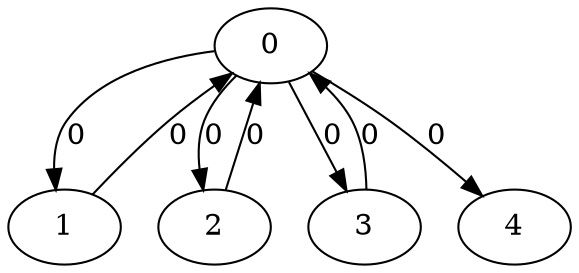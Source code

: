 // Source:103 Canonical: -1 0 0 0 0 0 -1 -1 -1 -1 0 -1 -1 -1 -1 0 -1 -1 -1 -1 -1 -1 -1 -1 -1
digraph HRA_from_103_graph_000 {
  0 -> 1 [label="0"];
  0 -> 2 [label="0"];
  0 -> 3 [label="0"];
  1 -> 0 [label="0"];
  2 -> 0 [label="0"];
  3 -> 0 [label="0"];
  0 -> 4 [label="0"];
}

// Source:103 Canonical: -1 0 0 0 0 0 -1 -1 -1 -1 0 -1 -1 -1 -1 0 -1 -1 -1 -1 0 -1 -1 -1 -1
digraph HRA_from_103_graph_001 {
  0 -> 1 [label="0"];
  0 -> 2 [label="0"];
  0 -> 3 [label="0"];
  1 -> 0 [label="0"];
  2 -> 0 [label="0"];
  3 -> 0 [label="0"];
  0 -> 4 [label="0"];
  4 -> 0 [label="0"];
}

// Source:103 Canonical: -1 0 0 0 -1 0 -1 -1 -1 0 0 -1 -1 -1 -1 0 -1 -1 -1 -1 -1 -1 -1 -1 -1
digraph HRA_from_103_graph_002 {
  0 -> 1 [label="0"];
  0 -> 2 [label="0"];
  0 -> 3 [label="0"];
  1 -> 0 [label="0"];
  2 -> 0 [label="0"];
  3 -> 0 [label="0"];
  1 -> 4 [label="0"];
}

// Source:103 Canonical: -1 0 0 0 0 0 -1 -1 -1 0 0 -1 -1 -1 -1 0 -1 -1 -1 -1 -1 -1 -1 -1 -1
digraph HRA_from_103_graph_003 {
  0 -> 1 [label="0"];
  0 -> 2 [label="0"];
  0 -> 3 [label="0"];
  1 -> 0 [label="0"];
  2 -> 0 [label="0"];
  3 -> 0 [label="0"];
  0 -> 4 [label="0"];
  1 -> 4 [label="0"];
}

// Source:103 Canonical: -1 0 0 0 -1 0 -1 -1 -1 0 0 -1 -1 -1 -1 0 -1 -1 -1 -1 0 -1 -1 -1 -1
digraph HRA_from_103_graph_004 {
  0 -> 1 [label="0"];
  0 -> 2 [label="0"];
  0 -> 3 [label="0"];
  1 -> 0 [label="0"];
  2 -> 0 [label="0"];
  3 -> 0 [label="0"];
  4 -> 0 [label="0"];
  1 -> 4 [label="0"];
}

// Source:103 Canonical: -1 0 0 0 0 0 -1 -1 -1 0 0 -1 -1 -1 -1 0 -1 -1 -1 -1 0 -1 -1 -1 -1
digraph HRA_from_103_graph_005 {
  0 -> 1 [label="0"];
  0 -> 2 [label="0"];
  0 -> 3 [label="0"];
  1 -> 0 [label="0"];
  2 -> 0 [label="0"];
  3 -> 0 [label="0"];
  0 -> 4 [label="0"];
  4 -> 0 [label="0"];
  1 -> 4 [label="0"];
}

// Source:103 Canonical: -1 0 0 0 0 0 -1 -1 -1 -1 0 -1 -1 -1 -1 0 -1 -1 -1 -1 -1 0 -1 -1 -1
digraph HRA_from_103_graph_006 {
  0 -> 1 [label="0"];
  0 -> 2 [label="0"];
  0 -> 3 [label="0"];
  1 -> 0 [label="0"];
  2 -> 0 [label="0"];
  3 -> 0 [label="0"];
  0 -> 4 [label="0"];
  4 -> 1 [label="0"];
}

// Source:103 Canonical: -1 0 0 0 0 0 -1 -1 -1 -1 0 -1 -1 -1 -1 0 -1 -1 -1 -1 0 0 -1 -1 -1
digraph HRA_from_103_graph_007 {
  0 -> 1 [label="0"];
  0 -> 2 [label="0"];
  0 -> 3 [label="0"];
  1 -> 0 [label="0"];
  2 -> 0 [label="0"];
  3 -> 0 [label="0"];
  0 -> 4 [label="0"];
  4 -> 0 [label="0"];
  4 -> 1 [label="0"];
}

// Source:103 Canonical: -1 0 0 0 -1 0 -1 -1 -1 0 0 -1 -1 -1 -1 0 -1 -1 -1 -1 -1 0 -1 -1 -1
digraph HRA_from_103_graph_008 {
  0 -> 1 [label="0"];
  0 -> 2 [label="0"];
  0 -> 3 [label="0"];
  1 -> 0 [label="0"];
  2 -> 0 [label="0"];
  3 -> 0 [label="0"];
  1 -> 4 [label="0"];
  4 -> 1 [label="0"];
}

// Source:103 Canonical: -1 0 0 0 0 0 -1 -1 -1 0 0 -1 -1 -1 -1 0 -1 -1 -1 -1 -1 0 -1 -1 -1
digraph HRA_from_103_graph_009 {
  0 -> 1 [label="0"];
  0 -> 2 [label="0"];
  0 -> 3 [label="0"];
  1 -> 0 [label="0"];
  2 -> 0 [label="0"];
  3 -> 0 [label="0"];
  0 -> 4 [label="0"];
  1 -> 4 [label="0"];
  4 -> 1 [label="0"];
}

// Source:103 Canonical: -1 0 0 0 -1 0 -1 -1 -1 0 0 -1 -1 -1 -1 0 -1 -1 -1 -1 0 0 -1 -1 -1
digraph HRA_from_103_graph_010 {
  0 -> 1 [label="0"];
  0 -> 2 [label="0"];
  0 -> 3 [label="0"];
  1 -> 0 [label="0"];
  2 -> 0 [label="0"];
  3 -> 0 [label="0"];
  4 -> 0 [label="0"];
  1 -> 4 [label="0"];
  4 -> 1 [label="0"];
}

// Source:103 Canonical: -1 0 0 0 0 0 -1 -1 -1 0 0 -1 -1 -1 -1 0 -1 -1 -1 -1 0 0 -1 -1 -1
digraph HRA_from_103_graph_011 {
  0 -> 1 [label="0"];
  0 -> 2 [label="0"];
  0 -> 3 [label="0"];
  1 -> 0 [label="0"];
  2 -> 0 [label="0"];
  3 -> 0 [label="0"];
  0 -> 4 [label="0"];
  4 -> 0 [label="0"];
  1 -> 4 [label="0"];
  4 -> 1 [label="0"];
}

// Source:103 Canonical: -1 0 0 0 -1 0 -1 -1 -1 -1 0 -1 -1 -1 0 0 -1 -1 -1 -1 -1 -1 -1 -1 -1
digraph HRA_from_103_graph_012 {
  0 -> 1 [label="0"];
  0 -> 2 [label="0"];
  0 -> 3 [label="0"];
  1 -> 0 [label="0"];
  2 -> 0 [label="0"];
  3 -> 0 [label="0"];
  2 -> 4 [label="0"];
}

// Source:103 Canonical: -1 0 0 0 0 0 -1 -1 -1 -1 0 -1 -1 -1 0 0 -1 -1 -1 -1 -1 -1 -1 -1 -1
digraph HRA_from_103_graph_013 {
  0 -> 1 [label="0"];
  0 -> 2 [label="0"];
  0 -> 3 [label="0"];
  1 -> 0 [label="0"];
  2 -> 0 [label="0"];
  3 -> 0 [label="0"];
  0 -> 4 [label="0"];
  2 -> 4 [label="0"];
}

// Source:103 Canonical: -1 0 0 0 -1 0 -1 -1 -1 -1 0 -1 -1 -1 0 0 -1 -1 -1 -1 0 -1 -1 -1 -1
digraph HRA_from_103_graph_014 {
  0 -> 1 [label="0"];
  0 -> 2 [label="0"];
  0 -> 3 [label="0"];
  1 -> 0 [label="0"];
  2 -> 0 [label="0"];
  3 -> 0 [label="0"];
  4 -> 0 [label="0"];
  2 -> 4 [label="0"];
}

// Source:103 Canonical: -1 0 0 0 0 0 -1 -1 -1 -1 0 -1 -1 -1 0 0 -1 -1 -1 -1 0 -1 -1 -1 -1
digraph HRA_from_103_graph_015 {
  0 -> 1 [label="0"];
  0 -> 2 [label="0"];
  0 -> 3 [label="0"];
  1 -> 0 [label="0"];
  2 -> 0 [label="0"];
  3 -> 0 [label="0"];
  0 -> 4 [label="0"];
  4 -> 0 [label="0"];
  2 -> 4 [label="0"];
}

// Source:103 Canonical: -1 0 0 0 -1 0 -1 -1 -1 0 0 -1 -1 -1 0 0 -1 -1 -1 -1 -1 -1 -1 -1 -1
digraph HRA_from_103_graph_016 {
  0 -> 1 [label="0"];
  0 -> 2 [label="0"];
  0 -> 3 [label="0"];
  1 -> 0 [label="0"];
  2 -> 0 [label="0"];
  3 -> 0 [label="0"];
  1 -> 4 [label="0"];
  2 -> 4 [label="0"];
}

// Source:103 Canonical: -1 0 0 0 0 0 -1 -1 -1 0 0 -1 -1 -1 0 0 -1 -1 -1 -1 -1 -1 -1 -1 -1
digraph HRA_from_103_graph_017 {
  0 -> 1 [label="0"];
  0 -> 2 [label="0"];
  0 -> 3 [label="0"];
  1 -> 0 [label="0"];
  2 -> 0 [label="0"];
  3 -> 0 [label="0"];
  0 -> 4 [label="0"];
  1 -> 4 [label="0"];
  2 -> 4 [label="0"];
}

// Source:103 Canonical: -1 0 0 0 -1 0 -1 -1 -1 0 0 -1 -1 -1 0 0 -1 -1 -1 -1 0 -1 -1 -1 -1
digraph HRA_from_103_graph_018 {
  0 -> 1 [label="0"];
  0 -> 2 [label="0"];
  0 -> 3 [label="0"];
  1 -> 0 [label="0"];
  2 -> 0 [label="0"];
  3 -> 0 [label="0"];
  4 -> 0 [label="0"];
  1 -> 4 [label="0"];
  2 -> 4 [label="0"];
}

// Source:103 Canonical: -1 0 0 0 0 0 -1 -1 -1 0 0 -1 -1 -1 0 0 -1 -1 -1 -1 0 -1 -1 -1 -1
digraph HRA_from_103_graph_019 {
  0 -> 1 [label="0"];
  0 -> 2 [label="0"];
  0 -> 3 [label="0"];
  1 -> 0 [label="0"];
  2 -> 0 [label="0"];
  3 -> 0 [label="0"];
  0 -> 4 [label="0"];
  4 -> 0 [label="0"];
  1 -> 4 [label="0"];
  2 -> 4 [label="0"];
}

// Source:103 Canonical: -1 0 0 0 -1 0 -1 -1 -1 -1 0 -1 -1 -1 0 0 -1 -1 -1 -1 -1 0 -1 -1 -1
digraph HRA_from_103_graph_020 {
  0 -> 1 [label="0"];
  0 -> 2 [label="0"];
  0 -> 3 [label="0"];
  1 -> 0 [label="0"];
  2 -> 0 [label="0"];
  3 -> 0 [label="0"];
  4 -> 1 [label="0"];
  2 -> 4 [label="0"];
}

// Source:103 Canonical: -1 0 0 0 0 0 -1 -1 -1 -1 0 -1 -1 -1 0 0 -1 -1 -1 -1 -1 0 -1 -1 -1
digraph HRA_from_103_graph_021 {
  0 -> 1 [label="0"];
  0 -> 2 [label="0"];
  0 -> 3 [label="0"];
  1 -> 0 [label="0"];
  2 -> 0 [label="0"];
  3 -> 0 [label="0"];
  0 -> 4 [label="0"];
  4 -> 1 [label="0"];
  2 -> 4 [label="0"];
}

// Source:103 Canonical: -1 0 0 0 -1 0 -1 -1 -1 -1 0 -1 -1 -1 0 0 -1 -1 -1 -1 0 0 -1 -1 -1
digraph HRA_from_103_graph_022 {
  0 -> 1 [label="0"];
  0 -> 2 [label="0"];
  0 -> 3 [label="0"];
  1 -> 0 [label="0"];
  2 -> 0 [label="0"];
  3 -> 0 [label="0"];
  4 -> 0 [label="0"];
  4 -> 1 [label="0"];
  2 -> 4 [label="0"];
}

// Source:103 Canonical: -1 0 0 0 0 0 -1 -1 -1 -1 0 -1 -1 -1 0 0 -1 -1 -1 -1 0 0 -1 -1 -1
digraph HRA_from_103_graph_023 {
  0 -> 1 [label="0"];
  0 -> 2 [label="0"];
  0 -> 3 [label="0"];
  1 -> 0 [label="0"];
  2 -> 0 [label="0"];
  3 -> 0 [label="0"];
  0 -> 4 [label="0"];
  4 -> 0 [label="0"];
  4 -> 1 [label="0"];
  2 -> 4 [label="0"];
}

// Source:103 Canonical: -1 0 0 0 -1 0 -1 -1 -1 0 0 -1 -1 -1 0 0 -1 -1 -1 -1 -1 0 -1 -1 -1
digraph HRA_from_103_graph_024 {
  0 -> 1 [label="0"];
  0 -> 2 [label="0"];
  0 -> 3 [label="0"];
  1 -> 0 [label="0"];
  2 -> 0 [label="0"];
  3 -> 0 [label="0"];
  1 -> 4 [label="0"];
  4 -> 1 [label="0"];
  2 -> 4 [label="0"];
}

// Source:103 Canonical: -1 0 0 0 0 0 -1 -1 -1 0 0 -1 -1 -1 0 0 -1 -1 -1 -1 -1 0 -1 -1 -1
digraph HRA_from_103_graph_025 {
  0 -> 1 [label="0"];
  0 -> 2 [label="0"];
  0 -> 3 [label="0"];
  1 -> 0 [label="0"];
  2 -> 0 [label="0"];
  3 -> 0 [label="0"];
  0 -> 4 [label="0"];
  1 -> 4 [label="0"];
  4 -> 1 [label="0"];
  2 -> 4 [label="0"];
}

// Source:103 Canonical: -1 0 0 0 -1 0 -1 -1 -1 0 0 -1 -1 -1 0 0 -1 -1 -1 -1 0 0 -1 -1 -1
digraph HRA_from_103_graph_026 {
  0 -> 1 [label="0"];
  0 -> 2 [label="0"];
  0 -> 3 [label="0"];
  1 -> 0 [label="0"];
  2 -> 0 [label="0"];
  3 -> 0 [label="0"];
  4 -> 0 [label="0"];
  1 -> 4 [label="0"];
  4 -> 1 [label="0"];
  2 -> 4 [label="0"];
}

// Source:103 Canonical: -1 0 0 0 0 0 -1 -1 -1 0 0 -1 -1 -1 0 0 -1 -1 -1 -1 0 0 -1 -1 -1
digraph HRA_from_103_graph_027 {
  0 -> 1 [label="0"];
  0 -> 2 [label="0"];
  0 -> 3 [label="0"];
  1 -> 0 [label="0"];
  2 -> 0 [label="0"];
  3 -> 0 [label="0"];
  0 -> 4 [label="0"];
  4 -> 0 [label="0"];
  1 -> 4 [label="0"];
  4 -> 1 [label="0"];
  2 -> 4 [label="0"];
}

// Source:103 Canonical: -1 0 0 0 0 0 -1 -1 -1 -1 0 -1 -1 -1 -1 0 -1 -1 -1 -1 -1 -1 0 -1 -1
digraph HRA_from_103_graph_028 {
  0 -> 1 [label="0"];
  0 -> 2 [label="0"];
  0 -> 3 [label="0"];
  1 -> 0 [label="0"];
  2 -> 0 [label="0"];
  3 -> 0 [label="0"];
  0 -> 4 [label="0"];
  4 -> 2 [label="0"];
}

// Source:103 Canonical: -1 0 0 0 0 0 -1 -1 -1 -1 0 -1 -1 -1 -1 0 -1 -1 -1 -1 0 -1 0 -1 -1
digraph HRA_from_103_graph_029 {
  0 -> 1 [label="0"];
  0 -> 2 [label="0"];
  0 -> 3 [label="0"];
  1 -> 0 [label="0"];
  2 -> 0 [label="0"];
  3 -> 0 [label="0"];
  0 -> 4 [label="0"];
  4 -> 0 [label="0"];
  4 -> 2 [label="0"];
}

// Source:103 Canonical: -1 0 0 0 -1 0 -1 -1 -1 0 0 -1 -1 -1 -1 0 -1 -1 -1 -1 -1 -1 0 -1 -1
digraph HRA_from_103_graph_030 {
  0 -> 1 [label="0"];
  0 -> 2 [label="0"];
  0 -> 3 [label="0"];
  1 -> 0 [label="0"];
  2 -> 0 [label="0"];
  3 -> 0 [label="0"];
  1 -> 4 [label="0"];
  4 -> 2 [label="0"];
}

// Source:103 Canonical: -1 0 0 0 0 0 -1 -1 -1 0 0 -1 -1 -1 -1 0 -1 -1 -1 -1 -1 -1 0 -1 -1
digraph HRA_from_103_graph_031 {
  0 -> 1 [label="0"];
  0 -> 2 [label="0"];
  0 -> 3 [label="0"];
  1 -> 0 [label="0"];
  2 -> 0 [label="0"];
  3 -> 0 [label="0"];
  0 -> 4 [label="0"];
  1 -> 4 [label="0"];
  4 -> 2 [label="0"];
}

// Source:103 Canonical: -1 0 0 0 -1 0 -1 -1 -1 0 0 -1 -1 -1 -1 0 -1 -1 -1 -1 0 -1 0 -1 -1
digraph HRA_from_103_graph_032 {
  0 -> 1 [label="0"];
  0 -> 2 [label="0"];
  0 -> 3 [label="0"];
  1 -> 0 [label="0"];
  2 -> 0 [label="0"];
  3 -> 0 [label="0"];
  4 -> 0 [label="0"];
  1 -> 4 [label="0"];
  4 -> 2 [label="0"];
}

// Source:103 Canonical: -1 0 0 0 0 0 -1 -1 -1 0 0 -1 -1 -1 -1 0 -1 -1 -1 -1 0 -1 0 -1 -1
digraph HRA_from_103_graph_033 {
  0 -> 1 [label="0"];
  0 -> 2 [label="0"];
  0 -> 3 [label="0"];
  1 -> 0 [label="0"];
  2 -> 0 [label="0"];
  3 -> 0 [label="0"];
  0 -> 4 [label="0"];
  4 -> 0 [label="0"];
  1 -> 4 [label="0"];
  4 -> 2 [label="0"];
}

// Source:103 Canonical: -1 0 0 0 0 0 -1 -1 -1 -1 0 -1 -1 -1 -1 0 -1 -1 -1 -1 -1 0 0 -1 -1
digraph HRA_from_103_graph_034 {
  0 -> 1 [label="0"];
  0 -> 2 [label="0"];
  0 -> 3 [label="0"];
  1 -> 0 [label="0"];
  2 -> 0 [label="0"];
  3 -> 0 [label="0"];
  0 -> 4 [label="0"];
  4 -> 1 [label="0"];
  4 -> 2 [label="0"];
}

// Source:103 Canonical: -1 0 0 0 0 0 -1 -1 -1 -1 0 -1 -1 -1 -1 0 -1 -1 -1 -1 0 0 0 -1 -1
digraph HRA_from_103_graph_035 {
  0 -> 1 [label="0"];
  0 -> 2 [label="0"];
  0 -> 3 [label="0"];
  1 -> 0 [label="0"];
  2 -> 0 [label="0"];
  3 -> 0 [label="0"];
  0 -> 4 [label="0"];
  4 -> 0 [label="0"];
  4 -> 1 [label="0"];
  4 -> 2 [label="0"];
}

// Source:103 Canonical: -1 0 0 0 -1 0 -1 -1 -1 0 0 -1 -1 -1 -1 0 -1 -1 -1 -1 -1 0 0 -1 -1
digraph HRA_from_103_graph_036 {
  0 -> 1 [label="0"];
  0 -> 2 [label="0"];
  0 -> 3 [label="0"];
  1 -> 0 [label="0"];
  2 -> 0 [label="0"];
  3 -> 0 [label="0"];
  1 -> 4 [label="0"];
  4 -> 1 [label="0"];
  4 -> 2 [label="0"];
}

// Source:103 Canonical: -1 0 0 0 0 0 -1 -1 -1 0 0 -1 -1 -1 -1 0 -1 -1 -1 -1 -1 0 0 -1 -1
digraph HRA_from_103_graph_037 {
  0 -> 1 [label="0"];
  0 -> 2 [label="0"];
  0 -> 3 [label="0"];
  1 -> 0 [label="0"];
  2 -> 0 [label="0"];
  3 -> 0 [label="0"];
  0 -> 4 [label="0"];
  1 -> 4 [label="0"];
  4 -> 1 [label="0"];
  4 -> 2 [label="0"];
}

// Source:103 Canonical: -1 0 0 0 -1 0 -1 -1 -1 0 0 -1 -1 -1 -1 0 -1 -1 -1 -1 0 0 0 -1 -1
digraph HRA_from_103_graph_038 {
  0 -> 1 [label="0"];
  0 -> 2 [label="0"];
  0 -> 3 [label="0"];
  1 -> 0 [label="0"];
  2 -> 0 [label="0"];
  3 -> 0 [label="0"];
  4 -> 0 [label="0"];
  1 -> 4 [label="0"];
  4 -> 1 [label="0"];
  4 -> 2 [label="0"];
}

// Source:103 Canonical: -1 0 0 0 0 0 -1 -1 -1 0 0 -1 -1 -1 -1 0 -1 -1 -1 -1 0 0 0 -1 -1
digraph HRA_from_103_graph_039 {
  0 -> 1 [label="0"];
  0 -> 2 [label="0"];
  0 -> 3 [label="0"];
  1 -> 0 [label="0"];
  2 -> 0 [label="0"];
  3 -> 0 [label="0"];
  0 -> 4 [label="0"];
  4 -> 0 [label="0"];
  1 -> 4 [label="0"];
  4 -> 1 [label="0"];
  4 -> 2 [label="0"];
}

// Source:103 Canonical: -1 0 0 0 -1 0 -1 -1 -1 -1 0 -1 -1 -1 0 0 -1 -1 -1 -1 -1 -1 0 -1 -1
digraph HRA_from_103_graph_040 {
  0 -> 1 [label="0"];
  0 -> 2 [label="0"];
  0 -> 3 [label="0"];
  1 -> 0 [label="0"];
  2 -> 0 [label="0"];
  3 -> 0 [label="0"];
  2 -> 4 [label="0"];
  4 -> 2 [label="0"];
}

// Source:103 Canonical: -1 0 0 0 0 0 -1 -1 -1 -1 0 -1 -1 -1 0 0 -1 -1 -1 -1 -1 -1 0 -1 -1
digraph HRA_from_103_graph_041 {
  0 -> 1 [label="0"];
  0 -> 2 [label="0"];
  0 -> 3 [label="0"];
  1 -> 0 [label="0"];
  2 -> 0 [label="0"];
  3 -> 0 [label="0"];
  0 -> 4 [label="0"];
  2 -> 4 [label="0"];
  4 -> 2 [label="0"];
}

// Source:103 Canonical: -1 0 0 0 -1 0 -1 -1 -1 -1 0 -1 -1 -1 0 0 -1 -1 -1 -1 0 -1 0 -1 -1
digraph HRA_from_103_graph_042 {
  0 -> 1 [label="0"];
  0 -> 2 [label="0"];
  0 -> 3 [label="0"];
  1 -> 0 [label="0"];
  2 -> 0 [label="0"];
  3 -> 0 [label="0"];
  4 -> 0 [label="0"];
  2 -> 4 [label="0"];
  4 -> 2 [label="0"];
}

// Source:103 Canonical: -1 0 0 0 0 0 -1 -1 -1 -1 0 -1 -1 -1 0 0 -1 -1 -1 -1 0 -1 0 -1 -1
digraph HRA_from_103_graph_043 {
  0 -> 1 [label="0"];
  0 -> 2 [label="0"];
  0 -> 3 [label="0"];
  1 -> 0 [label="0"];
  2 -> 0 [label="0"];
  3 -> 0 [label="0"];
  0 -> 4 [label="0"];
  4 -> 0 [label="0"];
  2 -> 4 [label="0"];
  4 -> 2 [label="0"];
}

// Source:103 Canonical: -1 0 0 0 -1 0 -1 -1 -1 0 0 -1 -1 -1 0 0 -1 -1 -1 -1 -1 -1 0 -1 -1
digraph HRA_from_103_graph_044 {
  0 -> 1 [label="0"];
  0 -> 2 [label="0"];
  0 -> 3 [label="0"];
  1 -> 0 [label="0"];
  2 -> 0 [label="0"];
  3 -> 0 [label="0"];
  1 -> 4 [label="0"];
  2 -> 4 [label="0"];
  4 -> 2 [label="0"];
}

// Source:103 Canonical: -1 0 0 0 0 0 -1 -1 -1 0 0 -1 -1 -1 0 0 -1 -1 -1 -1 -1 -1 0 -1 -1
digraph HRA_from_103_graph_045 {
  0 -> 1 [label="0"];
  0 -> 2 [label="0"];
  0 -> 3 [label="0"];
  1 -> 0 [label="0"];
  2 -> 0 [label="0"];
  3 -> 0 [label="0"];
  0 -> 4 [label="0"];
  1 -> 4 [label="0"];
  2 -> 4 [label="0"];
  4 -> 2 [label="0"];
}

// Source:103 Canonical: -1 0 0 0 -1 0 -1 -1 -1 0 0 -1 -1 -1 0 0 -1 -1 -1 -1 0 -1 0 -1 -1
digraph HRA_from_103_graph_046 {
  0 -> 1 [label="0"];
  0 -> 2 [label="0"];
  0 -> 3 [label="0"];
  1 -> 0 [label="0"];
  2 -> 0 [label="0"];
  3 -> 0 [label="0"];
  4 -> 0 [label="0"];
  1 -> 4 [label="0"];
  2 -> 4 [label="0"];
  4 -> 2 [label="0"];
}

// Source:103 Canonical: -1 0 0 0 0 0 -1 -1 -1 0 0 -1 -1 -1 0 0 -1 -1 -1 -1 0 -1 0 -1 -1
digraph HRA_from_103_graph_047 {
  0 -> 1 [label="0"];
  0 -> 2 [label="0"];
  0 -> 3 [label="0"];
  1 -> 0 [label="0"];
  2 -> 0 [label="0"];
  3 -> 0 [label="0"];
  0 -> 4 [label="0"];
  4 -> 0 [label="0"];
  1 -> 4 [label="0"];
  2 -> 4 [label="0"];
  4 -> 2 [label="0"];
}

// Source:103 Canonical: -1 0 0 0 -1 0 -1 -1 -1 -1 0 -1 -1 -1 0 0 -1 -1 -1 -1 -1 0 0 -1 -1
digraph HRA_from_103_graph_048 {
  0 -> 1 [label="0"];
  0 -> 2 [label="0"];
  0 -> 3 [label="0"];
  1 -> 0 [label="0"];
  2 -> 0 [label="0"];
  3 -> 0 [label="0"];
  4 -> 1 [label="0"];
  2 -> 4 [label="0"];
  4 -> 2 [label="0"];
}

// Source:103 Canonical: -1 0 0 0 0 0 -1 -1 -1 -1 0 -1 -1 -1 0 0 -1 -1 -1 -1 -1 0 0 -1 -1
digraph HRA_from_103_graph_049 {
  0 -> 1 [label="0"];
  0 -> 2 [label="0"];
  0 -> 3 [label="0"];
  1 -> 0 [label="0"];
  2 -> 0 [label="0"];
  3 -> 0 [label="0"];
  0 -> 4 [label="0"];
  4 -> 1 [label="0"];
  2 -> 4 [label="0"];
  4 -> 2 [label="0"];
}

// Source:103 Canonical: -1 0 0 0 -1 0 -1 -1 -1 -1 0 -1 -1 -1 0 0 -1 -1 -1 -1 0 0 0 -1 -1
digraph HRA_from_103_graph_050 {
  0 -> 1 [label="0"];
  0 -> 2 [label="0"];
  0 -> 3 [label="0"];
  1 -> 0 [label="0"];
  2 -> 0 [label="0"];
  3 -> 0 [label="0"];
  4 -> 0 [label="0"];
  4 -> 1 [label="0"];
  2 -> 4 [label="0"];
  4 -> 2 [label="0"];
}

// Source:103 Canonical: -1 0 0 0 0 0 -1 -1 -1 -1 0 -1 -1 -1 0 0 -1 -1 -1 -1 0 0 0 -1 -1
digraph HRA_from_103_graph_051 {
  0 -> 1 [label="0"];
  0 -> 2 [label="0"];
  0 -> 3 [label="0"];
  1 -> 0 [label="0"];
  2 -> 0 [label="0"];
  3 -> 0 [label="0"];
  0 -> 4 [label="0"];
  4 -> 0 [label="0"];
  4 -> 1 [label="0"];
  2 -> 4 [label="0"];
  4 -> 2 [label="0"];
}

// Source:103 Canonical: -1 0 0 0 -1 0 -1 -1 -1 0 0 -1 -1 -1 0 0 -1 -1 -1 -1 -1 0 0 -1 -1
digraph HRA_from_103_graph_052 {
  0 -> 1 [label="0"];
  0 -> 2 [label="0"];
  0 -> 3 [label="0"];
  1 -> 0 [label="0"];
  2 -> 0 [label="0"];
  3 -> 0 [label="0"];
  1 -> 4 [label="0"];
  4 -> 1 [label="0"];
  2 -> 4 [label="0"];
  4 -> 2 [label="0"];
}

// Source:103 Canonical: -1 0 0 0 0 0 -1 -1 -1 0 0 -1 -1 -1 0 0 -1 -1 -1 -1 -1 0 0 -1 -1
digraph HRA_from_103_graph_053 {
  0 -> 1 [label="0"];
  0 -> 2 [label="0"];
  0 -> 3 [label="0"];
  1 -> 0 [label="0"];
  2 -> 0 [label="0"];
  3 -> 0 [label="0"];
  0 -> 4 [label="0"];
  1 -> 4 [label="0"];
  4 -> 1 [label="0"];
  2 -> 4 [label="0"];
  4 -> 2 [label="0"];
}

// Source:103 Canonical: -1 0 0 0 -1 0 -1 -1 -1 0 0 -1 -1 -1 0 0 -1 -1 -1 -1 0 0 0 -1 -1
digraph HRA_from_103_graph_054 {
  0 -> 1 [label="0"];
  0 -> 2 [label="0"];
  0 -> 3 [label="0"];
  1 -> 0 [label="0"];
  2 -> 0 [label="0"];
  3 -> 0 [label="0"];
  4 -> 0 [label="0"];
  1 -> 4 [label="0"];
  4 -> 1 [label="0"];
  2 -> 4 [label="0"];
  4 -> 2 [label="0"];
}

// Source:103 Canonical: -1 0 0 0 0 0 -1 -1 -1 0 0 -1 -1 -1 0 0 -1 -1 -1 -1 0 0 0 -1 -1
digraph HRA_from_103_graph_055 {
  0 -> 1 [label="0"];
  0 -> 2 [label="0"];
  0 -> 3 [label="0"];
  1 -> 0 [label="0"];
  2 -> 0 [label="0"];
  3 -> 0 [label="0"];
  0 -> 4 [label="0"];
  4 -> 0 [label="0"];
  1 -> 4 [label="0"];
  4 -> 1 [label="0"];
  2 -> 4 [label="0"];
  4 -> 2 [label="0"];
}

// Source:103 Canonical: -1 0 0 0 -1 0 -1 -1 -1 -1 0 -1 -1 -1 -1 0 -1 -1 -1 0 -1 -1 -1 -1 -1
digraph HRA_from_103_graph_056 {
  0 -> 1 [label="0"];
  0 -> 2 [label="0"];
  0 -> 3 [label="0"];
  1 -> 0 [label="0"];
  2 -> 0 [label="0"];
  3 -> 0 [label="0"];
  3 -> 4 [label="0"];
}

// Source:103 Canonical: -1 0 0 0 0 0 -1 -1 -1 -1 0 -1 -1 -1 -1 0 -1 -1 -1 0 -1 -1 -1 -1 -1
digraph HRA_from_103_graph_057 {
  0 -> 1 [label="0"];
  0 -> 2 [label="0"];
  0 -> 3 [label="0"];
  1 -> 0 [label="0"];
  2 -> 0 [label="0"];
  3 -> 0 [label="0"];
  0 -> 4 [label="0"];
  3 -> 4 [label="0"];
}

// Source:103 Canonical: -1 0 0 0 -1 0 -1 -1 -1 -1 0 -1 -1 -1 -1 0 -1 -1 -1 0 0 -1 -1 -1 -1
digraph HRA_from_103_graph_058 {
  0 -> 1 [label="0"];
  0 -> 2 [label="0"];
  0 -> 3 [label="0"];
  1 -> 0 [label="0"];
  2 -> 0 [label="0"];
  3 -> 0 [label="0"];
  4 -> 0 [label="0"];
  3 -> 4 [label="0"];
}

// Source:103 Canonical: -1 0 0 0 0 0 -1 -1 -1 -1 0 -1 -1 -1 -1 0 -1 -1 -1 0 0 -1 -1 -1 -1
digraph HRA_from_103_graph_059 {
  0 -> 1 [label="0"];
  0 -> 2 [label="0"];
  0 -> 3 [label="0"];
  1 -> 0 [label="0"];
  2 -> 0 [label="0"];
  3 -> 0 [label="0"];
  0 -> 4 [label="0"];
  4 -> 0 [label="0"];
  3 -> 4 [label="0"];
}

// Source:103 Canonical: -1 0 0 0 -1 0 -1 -1 -1 0 0 -1 -1 -1 -1 0 -1 -1 -1 0 -1 -1 -1 -1 -1
digraph HRA_from_103_graph_060 {
  0 -> 1 [label="0"];
  0 -> 2 [label="0"];
  0 -> 3 [label="0"];
  1 -> 0 [label="0"];
  2 -> 0 [label="0"];
  3 -> 0 [label="0"];
  1 -> 4 [label="0"];
  3 -> 4 [label="0"];
}

// Source:103 Canonical: -1 0 0 0 0 0 -1 -1 -1 0 0 -1 -1 -1 -1 0 -1 -1 -1 0 -1 -1 -1 -1 -1
digraph HRA_from_103_graph_061 {
  0 -> 1 [label="0"];
  0 -> 2 [label="0"];
  0 -> 3 [label="0"];
  1 -> 0 [label="0"];
  2 -> 0 [label="0"];
  3 -> 0 [label="0"];
  0 -> 4 [label="0"];
  1 -> 4 [label="0"];
  3 -> 4 [label="0"];
}

// Source:103 Canonical: -1 0 0 0 -1 0 -1 -1 -1 0 0 -1 -1 -1 -1 0 -1 -1 -1 0 0 -1 -1 -1 -1
digraph HRA_from_103_graph_062 {
  0 -> 1 [label="0"];
  0 -> 2 [label="0"];
  0 -> 3 [label="0"];
  1 -> 0 [label="0"];
  2 -> 0 [label="0"];
  3 -> 0 [label="0"];
  4 -> 0 [label="0"];
  1 -> 4 [label="0"];
  3 -> 4 [label="0"];
}

// Source:103 Canonical: -1 0 0 0 0 0 -1 -1 -1 0 0 -1 -1 -1 -1 0 -1 -1 -1 0 0 -1 -1 -1 -1
digraph HRA_from_103_graph_063 {
  0 -> 1 [label="0"];
  0 -> 2 [label="0"];
  0 -> 3 [label="0"];
  1 -> 0 [label="0"];
  2 -> 0 [label="0"];
  3 -> 0 [label="0"];
  0 -> 4 [label="0"];
  4 -> 0 [label="0"];
  1 -> 4 [label="0"];
  3 -> 4 [label="0"];
}

// Source:103 Canonical: -1 0 0 0 -1 0 -1 -1 -1 -1 0 -1 -1 -1 -1 0 -1 -1 -1 0 -1 0 -1 -1 -1
digraph HRA_from_103_graph_064 {
  0 -> 1 [label="0"];
  0 -> 2 [label="0"];
  0 -> 3 [label="0"];
  1 -> 0 [label="0"];
  2 -> 0 [label="0"];
  3 -> 0 [label="0"];
  4 -> 1 [label="0"];
  3 -> 4 [label="0"];
}

// Source:103 Canonical: -1 0 0 0 0 0 -1 -1 -1 -1 0 -1 -1 -1 -1 0 -1 -1 -1 0 -1 0 -1 -1 -1
digraph HRA_from_103_graph_065 {
  0 -> 1 [label="0"];
  0 -> 2 [label="0"];
  0 -> 3 [label="0"];
  1 -> 0 [label="0"];
  2 -> 0 [label="0"];
  3 -> 0 [label="0"];
  0 -> 4 [label="0"];
  4 -> 1 [label="0"];
  3 -> 4 [label="0"];
}

// Source:103 Canonical: -1 0 0 0 -1 0 -1 -1 -1 -1 0 -1 -1 -1 -1 0 -1 -1 -1 0 0 0 -1 -1 -1
digraph HRA_from_103_graph_066 {
  0 -> 1 [label="0"];
  0 -> 2 [label="0"];
  0 -> 3 [label="0"];
  1 -> 0 [label="0"];
  2 -> 0 [label="0"];
  3 -> 0 [label="0"];
  4 -> 0 [label="0"];
  4 -> 1 [label="0"];
  3 -> 4 [label="0"];
}

// Source:103 Canonical: -1 0 0 0 0 0 -1 -1 -1 -1 0 -1 -1 -1 -1 0 -1 -1 -1 0 0 0 -1 -1 -1
digraph HRA_from_103_graph_067 {
  0 -> 1 [label="0"];
  0 -> 2 [label="0"];
  0 -> 3 [label="0"];
  1 -> 0 [label="0"];
  2 -> 0 [label="0"];
  3 -> 0 [label="0"];
  0 -> 4 [label="0"];
  4 -> 0 [label="0"];
  4 -> 1 [label="0"];
  3 -> 4 [label="0"];
}

// Source:103 Canonical: -1 0 0 0 -1 0 -1 -1 -1 0 0 -1 -1 -1 -1 0 -1 -1 -1 0 -1 0 -1 -1 -1
digraph HRA_from_103_graph_068 {
  0 -> 1 [label="0"];
  0 -> 2 [label="0"];
  0 -> 3 [label="0"];
  1 -> 0 [label="0"];
  2 -> 0 [label="0"];
  3 -> 0 [label="0"];
  1 -> 4 [label="0"];
  4 -> 1 [label="0"];
  3 -> 4 [label="0"];
}

// Source:103 Canonical: -1 0 0 0 0 0 -1 -1 -1 0 0 -1 -1 -1 -1 0 -1 -1 -1 0 -1 0 -1 -1 -1
digraph HRA_from_103_graph_069 {
  0 -> 1 [label="0"];
  0 -> 2 [label="0"];
  0 -> 3 [label="0"];
  1 -> 0 [label="0"];
  2 -> 0 [label="0"];
  3 -> 0 [label="0"];
  0 -> 4 [label="0"];
  1 -> 4 [label="0"];
  4 -> 1 [label="0"];
  3 -> 4 [label="0"];
}

// Source:103 Canonical: -1 0 0 0 -1 0 -1 -1 -1 0 0 -1 -1 -1 -1 0 -1 -1 -1 0 0 0 -1 -1 -1
digraph HRA_from_103_graph_070 {
  0 -> 1 [label="0"];
  0 -> 2 [label="0"];
  0 -> 3 [label="0"];
  1 -> 0 [label="0"];
  2 -> 0 [label="0"];
  3 -> 0 [label="0"];
  4 -> 0 [label="0"];
  1 -> 4 [label="0"];
  4 -> 1 [label="0"];
  3 -> 4 [label="0"];
}

// Source:103 Canonical: -1 0 0 0 0 0 -1 -1 -1 0 0 -1 -1 -1 -1 0 -1 -1 -1 0 0 0 -1 -1 -1
digraph HRA_from_103_graph_071 {
  0 -> 1 [label="0"];
  0 -> 2 [label="0"];
  0 -> 3 [label="0"];
  1 -> 0 [label="0"];
  2 -> 0 [label="0"];
  3 -> 0 [label="0"];
  0 -> 4 [label="0"];
  4 -> 0 [label="0"];
  1 -> 4 [label="0"];
  4 -> 1 [label="0"];
  3 -> 4 [label="0"];
}

// Source:103 Canonical: -1 0 0 0 -1 0 -1 -1 -1 -1 0 -1 -1 -1 0 0 -1 -1 -1 0 -1 -1 -1 -1 -1
digraph HRA_from_103_graph_072 {
  0 -> 1 [label="0"];
  0 -> 2 [label="0"];
  0 -> 3 [label="0"];
  1 -> 0 [label="0"];
  2 -> 0 [label="0"];
  3 -> 0 [label="0"];
  2 -> 4 [label="0"];
  3 -> 4 [label="0"];
}

// Source:103 Canonical: -1 0 0 0 0 0 -1 -1 -1 -1 0 -1 -1 -1 0 0 -1 -1 -1 0 -1 -1 -1 -1 -1
digraph HRA_from_103_graph_073 {
  0 -> 1 [label="0"];
  0 -> 2 [label="0"];
  0 -> 3 [label="0"];
  1 -> 0 [label="0"];
  2 -> 0 [label="0"];
  3 -> 0 [label="0"];
  0 -> 4 [label="0"];
  2 -> 4 [label="0"];
  3 -> 4 [label="0"];
}

// Source:103 Canonical: -1 0 0 0 -1 0 -1 -1 -1 -1 0 -1 -1 -1 0 0 -1 -1 -1 0 0 -1 -1 -1 -1
digraph HRA_from_103_graph_074 {
  0 -> 1 [label="0"];
  0 -> 2 [label="0"];
  0 -> 3 [label="0"];
  1 -> 0 [label="0"];
  2 -> 0 [label="0"];
  3 -> 0 [label="0"];
  4 -> 0 [label="0"];
  2 -> 4 [label="0"];
  3 -> 4 [label="0"];
}

// Source:103 Canonical: -1 0 0 0 0 0 -1 -1 -1 -1 0 -1 -1 -1 0 0 -1 -1 -1 0 0 -1 -1 -1 -1
digraph HRA_from_103_graph_075 {
  0 -> 1 [label="0"];
  0 -> 2 [label="0"];
  0 -> 3 [label="0"];
  1 -> 0 [label="0"];
  2 -> 0 [label="0"];
  3 -> 0 [label="0"];
  0 -> 4 [label="0"];
  4 -> 0 [label="0"];
  2 -> 4 [label="0"];
  3 -> 4 [label="0"];
}

// Source:103 Canonical: -1 0 0 0 -1 0 -1 -1 -1 0 0 -1 -1 -1 0 0 -1 -1 -1 0 -1 -1 -1 -1 -1
digraph HRA_from_103_graph_076 {
  0 -> 1 [label="0"];
  0 -> 2 [label="0"];
  0 -> 3 [label="0"];
  1 -> 0 [label="0"];
  2 -> 0 [label="0"];
  3 -> 0 [label="0"];
  1 -> 4 [label="0"];
  2 -> 4 [label="0"];
  3 -> 4 [label="0"];
}

// Source:103 Canonical: -1 0 0 0 0 0 -1 -1 -1 0 0 -1 -1 -1 0 0 -1 -1 -1 0 -1 -1 -1 -1 -1
digraph HRA_from_103_graph_077 {
  0 -> 1 [label="0"];
  0 -> 2 [label="0"];
  0 -> 3 [label="0"];
  1 -> 0 [label="0"];
  2 -> 0 [label="0"];
  3 -> 0 [label="0"];
  0 -> 4 [label="0"];
  1 -> 4 [label="0"];
  2 -> 4 [label="0"];
  3 -> 4 [label="0"];
}

// Source:103 Canonical: -1 0 0 0 -1 0 -1 -1 -1 0 0 -1 -1 -1 0 0 -1 -1 -1 0 0 -1 -1 -1 -1
digraph HRA_from_103_graph_078 {
  0 -> 1 [label="0"];
  0 -> 2 [label="0"];
  0 -> 3 [label="0"];
  1 -> 0 [label="0"];
  2 -> 0 [label="0"];
  3 -> 0 [label="0"];
  4 -> 0 [label="0"];
  1 -> 4 [label="0"];
  2 -> 4 [label="0"];
  3 -> 4 [label="0"];
}

// Source:103 Canonical: -1 0 0 0 0 0 -1 -1 -1 0 0 -1 -1 -1 0 0 -1 -1 -1 0 0 -1 -1 -1 -1
digraph HRA_from_103_graph_079 {
  0 -> 1 [label="0"];
  0 -> 2 [label="0"];
  0 -> 3 [label="0"];
  1 -> 0 [label="0"];
  2 -> 0 [label="0"];
  3 -> 0 [label="0"];
  0 -> 4 [label="0"];
  4 -> 0 [label="0"];
  1 -> 4 [label="0"];
  2 -> 4 [label="0"];
  3 -> 4 [label="0"];
}

// Source:103 Canonical: -1 0 0 0 -1 0 -1 -1 -1 -1 0 -1 -1 -1 0 0 -1 -1 -1 0 -1 0 -1 -1 -1
digraph HRA_from_103_graph_080 {
  0 -> 1 [label="0"];
  0 -> 2 [label="0"];
  0 -> 3 [label="0"];
  1 -> 0 [label="0"];
  2 -> 0 [label="0"];
  3 -> 0 [label="0"];
  4 -> 1 [label="0"];
  2 -> 4 [label="0"];
  3 -> 4 [label="0"];
}

// Source:103 Canonical: -1 0 0 0 0 0 -1 -1 -1 -1 0 -1 -1 -1 0 0 -1 -1 -1 0 -1 0 -1 -1 -1
digraph HRA_from_103_graph_081 {
  0 -> 1 [label="0"];
  0 -> 2 [label="0"];
  0 -> 3 [label="0"];
  1 -> 0 [label="0"];
  2 -> 0 [label="0"];
  3 -> 0 [label="0"];
  0 -> 4 [label="0"];
  4 -> 1 [label="0"];
  2 -> 4 [label="0"];
  3 -> 4 [label="0"];
}

// Source:103 Canonical: -1 0 0 0 -1 0 -1 -1 -1 -1 0 -1 -1 -1 0 0 -1 -1 -1 0 0 0 -1 -1 -1
digraph HRA_from_103_graph_082 {
  0 -> 1 [label="0"];
  0 -> 2 [label="0"];
  0 -> 3 [label="0"];
  1 -> 0 [label="0"];
  2 -> 0 [label="0"];
  3 -> 0 [label="0"];
  4 -> 0 [label="0"];
  4 -> 1 [label="0"];
  2 -> 4 [label="0"];
  3 -> 4 [label="0"];
}

// Source:103 Canonical: -1 0 0 0 0 0 -1 -1 -1 -1 0 -1 -1 -1 0 0 -1 -1 -1 0 0 0 -1 -1 -1
digraph HRA_from_103_graph_083 {
  0 -> 1 [label="0"];
  0 -> 2 [label="0"];
  0 -> 3 [label="0"];
  1 -> 0 [label="0"];
  2 -> 0 [label="0"];
  3 -> 0 [label="0"];
  0 -> 4 [label="0"];
  4 -> 0 [label="0"];
  4 -> 1 [label="0"];
  2 -> 4 [label="0"];
  3 -> 4 [label="0"];
}

// Source:103 Canonical: -1 0 0 0 -1 0 -1 -1 -1 0 0 -1 -1 -1 0 0 -1 -1 -1 0 -1 0 -1 -1 -1
digraph HRA_from_103_graph_084 {
  0 -> 1 [label="0"];
  0 -> 2 [label="0"];
  0 -> 3 [label="0"];
  1 -> 0 [label="0"];
  2 -> 0 [label="0"];
  3 -> 0 [label="0"];
  1 -> 4 [label="0"];
  4 -> 1 [label="0"];
  2 -> 4 [label="0"];
  3 -> 4 [label="0"];
}

// Source:103 Canonical: -1 0 0 0 0 0 -1 -1 -1 0 0 -1 -1 -1 0 0 -1 -1 -1 0 -1 0 -1 -1 -1
digraph HRA_from_103_graph_085 {
  0 -> 1 [label="0"];
  0 -> 2 [label="0"];
  0 -> 3 [label="0"];
  1 -> 0 [label="0"];
  2 -> 0 [label="0"];
  3 -> 0 [label="0"];
  0 -> 4 [label="0"];
  1 -> 4 [label="0"];
  4 -> 1 [label="0"];
  2 -> 4 [label="0"];
  3 -> 4 [label="0"];
}

// Source:103 Canonical: -1 0 0 0 -1 0 -1 -1 -1 0 0 -1 -1 -1 0 0 -1 -1 -1 0 0 0 -1 -1 -1
digraph HRA_from_103_graph_086 {
  0 -> 1 [label="0"];
  0 -> 2 [label="0"];
  0 -> 3 [label="0"];
  1 -> 0 [label="0"];
  2 -> 0 [label="0"];
  3 -> 0 [label="0"];
  4 -> 0 [label="0"];
  1 -> 4 [label="0"];
  4 -> 1 [label="0"];
  2 -> 4 [label="0"];
  3 -> 4 [label="0"];
}

// Source:103 Canonical: -1 0 0 0 0 0 -1 -1 -1 0 0 -1 -1 -1 0 0 -1 -1 -1 0 0 0 -1 -1 -1
digraph HRA_from_103_graph_087 {
  0 -> 1 [label="0"];
  0 -> 2 [label="0"];
  0 -> 3 [label="0"];
  1 -> 0 [label="0"];
  2 -> 0 [label="0"];
  3 -> 0 [label="0"];
  0 -> 4 [label="0"];
  4 -> 0 [label="0"];
  1 -> 4 [label="0"];
  4 -> 1 [label="0"];
  2 -> 4 [label="0"];
  3 -> 4 [label="0"];
}

// Source:103 Canonical: -1 0 0 0 -1 0 -1 -1 -1 -1 0 -1 -1 -1 -1 0 -1 -1 -1 0 -1 -1 0 -1 -1
digraph HRA_from_103_graph_088 {
  0 -> 1 [label="0"];
  0 -> 2 [label="0"];
  0 -> 3 [label="0"];
  1 -> 0 [label="0"];
  2 -> 0 [label="0"];
  3 -> 0 [label="0"];
  4 -> 2 [label="0"];
  3 -> 4 [label="0"];
}

// Source:103 Canonical: -1 0 0 0 0 0 -1 -1 -1 -1 0 -1 -1 -1 -1 0 -1 -1 -1 0 -1 -1 0 -1 -1
digraph HRA_from_103_graph_089 {
  0 -> 1 [label="0"];
  0 -> 2 [label="0"];
  0 -> 3 [label="0"];
  1 -> 0 [label="0"];
  2 -> 0 [label="0"];
  3 -> 0 [label="0"];
  0 -> 4 [label="0"];
  4 -> 2 [label="0"];
  3 -> 4 [label="0"];
}

// Source:103 Canonical: -1 0 0 0 -1 0 -1 -1 -1 -1 0 -1 -1 -1 -1 0 -1 -1 -1 0 0 -1 0 -1 -1
digraph HRA_from_103_graph_090 {
  0 -> 1 [label="0"];
  0 -> 2 [label="0"];
  0 -> 3 [label="0"];
  1 -> 0 [label="0"];
  2 -> 0 [label="0"];
  3 -> 0 [label="0"];
  4 -> 0 [label="0"];
  4 -> 2 [label="0"];
  3 -> 4 [label="0"];
}

// Source:103 Canonical: -1 0 0 0 0 0 -1 -1 -1 -1 0 -1 -1 -1 -1 0 -1 -1 -1 0 0 -1 0 -1 -1
digraph HRA_from_103_graph_091 {
  0 -> 1 [label="0"];
  0 -> 2 [label="0"];
  0 -> 3 [label="0"];
  1 -> 0 [label="0"];
  2 -> 0 [label="0"];
  3 -> 0 [label="0"];
  0 -> 4 [label="0"];
  4 -> 0 [label="0"];
  4 -> 2 [label="0"];
  3 -> 4 [label="0"];
}

// Source:103 Canonical: -1 0 0 0 -1 0 -1 -1 -1 0 0 -1 -1 -1 -1 0 -1 -1 -1 0 -1 -1 0 -1 -1
digraph HRA_from_103_graph_092 {
  0 -> 1 [label="0"];
  0 -> 2 [label="0"];
  0 -> 3 [label="0"];
  1 -> 0 [label="0"];
  2 -> 0 [label="0"];
  3 -> 0 [label="0"];
  1 -> 4 [label="0"];
  4 -> 2 [label="0"];
  3 -> 4 [label="0"];
}

// Source:103 Canonical: -1 0 0 0 0 0 -1 -1 -1 0 0 -1 -1 -1 -1 0 -1 -1 -1 0 -1 -1 0 -1 -1
digraph HRA_from_103_graph_093 {
  0 -> 1 [label="0"];
  0 -> 2 [label="0"];
  0 -> 3 [label="0"];
  1 -> 0 [label="0"];
  2 -> 0 [label="0"];
  3 -> 0 [label="0"];
  0 -> 4 [label="0"];
  1 -> 4 [label="0"];
  4 -> 2 [label="0"];
  3 -> 4 [label="0"];
}

// Source:103 Canonical: -1 0 0 0 -1 0 -1 -1 -1 0 0 -1 -1 -1 -1 0 -1 -1 -1 0 0 -1 0 -1 -1
digraph HRA_from_103_graph_094 {
  0 -> 1 [label="0"];
  0 -> 2 [label="0"];
  0 -> 3 [label="0"];
  1 -> 0 [label="0"];
  2 -> 0 [label="0"];
  3 -> 0 [label="0"];
  4 -> 0 [label="0"];
  1 -> 4 [label="0"];
  4 -> 2 [label="0"];
  3 -> 4 [label="0"];
}

// Source:103 Canonical: -1 0 0 0 0 0 -1 -1 -1 0 0 -1 -1 -1 -1 0 -1 -1 -1 0 0 -1 0 -1 -1
digraph HRA_from_103_graph_095 {
  0 -> 1 [label="0"];
  0 -> 2 [label="0"];
  0 -> 3 [label="0"];
  1 -> 0 [label="0"];
  2 -> 0 [label="0"];
  3 -> 0 [label="0"];
  0 -> 4 [label="0"];
  4 -> 0 [label="0"];
  1 -> 4 [label="0"];
  4 -> 2 [label="0"];
  3 -> 4 [label="0"];
}

// Source:103 Canonical: -1 0 0 0 -1 0 -1 -1 -1 -1 0 -1 -1 -1 -1 0 -1 -1 -1 0 -1 0 0 -1 -1
digraph HRA_from_103_graph_096 {
  0 -> 1 [label="0"];
  0 -> 2 [label="0"];
  0 -> 3 [label="0"];
  1 -> 0 [label="0"];
  2 -> 0 [label="0"];
  3 -> 0 [label="0"];
  4 -> 1 [label="0"];
  4 -> 2 [label="0"];
  3 -> 4 [label="0"];
}

// Source:103 Canonical: -1 0 0 0 0 0 -1 -1 -1 -1 0 -1 -1 -1 -1 0 -1 -1 -1 0 -1 0 0 -1 -1
digraph HRA_from_103_graph_097 {
  0 -> 1 [label="0"];
  0 -> 2 [label="0"];
  0 -> 3 [label="0"];
  1 -> 0 [label="0"];
  2 -> 0 [label="0"];
  3 -> 0 [label="0"];
  0 -> 4 [label="0"];
  4 -> 1 [label="0"];
  4 -> 2 [label="0"];
  3 -> 4 [label="0"];
}

// Source:103 Canonical: -1 0 0 0 -1 0 -1 -1 -1 -1 0 -1 -1 -1 -1 0 -1 -1 -1 0 0 0 0 -1 -1
digraph HRA_from_103_graph_098 {
  0 -> 1 [label="0"];
  0 -> 2 [label="0"];
  0 -> 3 [label="0"];
  1 -> 0 [label="0"];
  2 -> 0 [label="0"];
  3 -> 0 [label="0"];
  4 -> 0 [label="0"];
  4 -> 1 [label="0"];
  4 -> 2 [label="0"];
  3 -> 4 [label="0"];
}

// Source:103 Canonical: -1 0 0 0 0 0 -1 -1 -1 -1 0 -1 -1 -1 -1 0 -1 -1 -1 0 0 0 0 -1 -1
digraph HRA_from_103_graph_099 {
  0 -> 1 [label="0"];
  0 -> 2 [label="0"];
  0 -> 3 [label="0"];
  1 -> 0 [label="0"];
  2 -> 0 [label="0"];
  3 -> 0 [label="0"];
  0 -> 4 [label="0"];
  4 -> 0 [label="0"];
  4 -> 1 [label="0"];
  4 -> 2 [label="0"];
  3 -> 4 [label="0"];
}

// Source:103 Canonical: -1 0 0 0 -1 0 -1 -1 -1 0 0 -1 -1 -1 -1 0 -1 -1 -1 0 -1 0 0 -1 -1
digraph HRA_from_103_graph_100 {
  0 -> 1 [label="0"];
  0 -> 2 [label="0"];
  0 -> 3 [label="0"];
  1 -> 0 [label="0"];
  2 -> 0 [label="0"];
  3 -> 0 [label="0"];
  1 -> 4 [label="0"];
  4 -> 1 [label="0"];
  4 -> 2 [label="0"];
  3 -> 4 [label="0"];
}

// Source:103 Canonical: -1 0 0 0 0 0 -1 -1 -1 0 0 -1 -1 -1 -1 0 -1 -1 -1 0 -1 0 0 -1 -1
digraph HRA_from_103_graph_101 {
  0 -> 1 [label="0"];
  0 -> 2 [label="0"];
  0 -> 3 [label="0"];
  1 -> 0 [label="0"];
  2 -> 0 [label="0"];
  3 -> 0 [label="0"];
  0 -> 4 [label="0"];
  1 -> 4 [label="0"];
  4 -> 1 [label="0"];
  4 -> 2 [label="0"];
  3 -> 4 [label="0"];
}

// Source:103 Canonical: -1 0 0 0 -1 0 -1 -1 -1 0 0 -1 -1 -1 -1 0 -1 -1 -1 0 0 0 0 -1 -1
digraph HRA_from_103_graph_102 {
  0 -> 1 [label="0"];
  0 -> 2 [label="0"];
  0 -> 3 [label="0"];
  1 -> 0 [label="0"];
  2 -> 0 [label="0"];
  3 -> 0 [label="0"];
  4 -> 0 [label="0"];
  1 -> 4 [label="0"];
  4 -> 1 [label="0"];
  4 -> 2 [label="0"];
  3 -> 4 [label="0"];
}

// Source:103 Canonical: -1 0 0 0 0 0 -1 -1 -1 0 0 -1 -1 -1 -1 0 -1 -1 -1 0 0 0 0 -1 -1
digraph HRA_from_103_graph_103 {
  0 -> 1 [label="0"];
  0 -> 2 [label="0"];
  0 -> 3 [label="0"];
  1 -> 0 [label="0"];
  2 -> 0 [label="0"];
  3 -> 0 [label="0"];
  0 -> 4 [label="0"];
  4 -> 0 [label="0"];
  1 -> 4 [label="0"];
  4 -> 1 [label="0"];
  4 -> 2 [label="0"];
  3 -> 4 [label="0"];
}

// Source:103 Canonical: -1 0 0 0 -1 0 -1 -1 -1 -1 0 -1 -1 -1 0 0 -1 -1 -1 0 -1 -1 0 -1 -1
digraph HRA_from_103_graph_104 {
  0 -> 1 [label="0"];
  0 -> 2 [label="0"];
  0 -> 3 [label="0"];
  1 -> 0 [label="0"];
  2 -> 0 [label="0"];
  3 -> 0 [label="0"];
  2 -> 4 [label="0"];
  4 -> 2 [label="0"];
  3 -> 4 [label="0"];
}

// Source:103 Canonical: -1 0 0 0 0 0 -1 -1 -1 -1 0 -1 -1 -1 0 0 -1 -1 -1 0 -1 -1 0 -1 -1
digraph HRA_from_103_graph_105 {
  0 -> 1 [label="0"];
  0 -> 2 [label="0"];
  0 -> 3 [label="0"];
  1 -> 0 [label="0"];
  2 -> 0 [label="0"];
  3 -> 0 [label="0"];
  0 -> 4 [label="0"];
  2 -> 4 [label="0"];
  4 -> 2 [label="0"];
  3 -> 4 [label="0"];
}

// Source:103 Canonical: -1 0 0 0 -1 0 -1 -1 -1 -1 0 -1 -1 -1 0 0 -1 -1 -1 0 0 -1 0 -1 -1
digraph HRA_from_103_graph_106 {
  0 -> 1 [label="0"];
  0 -> 2 [label="0"];
  0 -> 3 [label="0"];
  1 -> 0 [label="0"];
  2 -> 0 [label="0"];
  3 -> 0 [label="0"];
  4 -> 0 [label="0"];
  2 -> 4 [label="0"];
  4 -> 2 [label="0"];
  3 -> 4 [label="0"];
}

// Source:103 Canonical: -1 0 0 0 0 0 -1 -1 -1 -1 0 -1 -1 -1 0 0 -1 -1 -1 0 0 -1 0 -1 -1
digraph HRA_from_103_graph_107 {
  0 -> 1 [label="0"];
  0 -> 2 [label="0"];
  0 -> 3 [label="0"];
  1 -> 0 [label="0"];
  2 -> 0 [label="0"];
  3 -> 0 [label="0"];
  0 -> 4 [label="0"];
  4 -> 0 [label="0"];
  2 -> 4 [label="0"];
  4 -> 2 [label="0"];
  3 -> 4 [label="0"];
}

// Source:103 Canonical: -1 0 0 0 -1 0 -1 -1 -1 0 0 -1 -1 -1 0 0 -1 -1 -1 0 -1 -1 0 -1 -1
digraph HRA_from_103_graph_108 {
  0 -> 1 [label="0"];
  0 -> 2 [label="0"];
  0 -> 3 [label="0"];
  1 -> 0 [label="0"];
  2 -> 0 [label="0"];
  3 -> 0 [label="0"];
  1 -> 4 [label="0"];
  2 -> 4 [label="0"];
  4 -> 2 [label="0"];
  3 -> 4 [label="0"];
}

// Source:103 Canonical: -1 0 0 0 0 0 -1 -1 -1 0 0 -1 -1 -1 0 0 -1 -1 -1 0 -1 -1 0 -1 -1
digraph HRA_from_103_graph_109 {
  0 -> 1 [label="0"];
  0 -> 2 [label="0"];
  0 -> 3 [label="0"];
  1 -> 0 [label="0"];
  2 -> 0 [label="0"];
  3 -> 0 [label="0"];
  0 -> 4 [label="0"];
  1 -> 4 [label="0"];
  2 -> 4 [label="0"];
  4 -> 2 [label="0"];
  3 -> 4 [label="0"];
}

// Source:103 Canonical: -1 0 0 0 -1 0 -1 -1 -1 0 0 -1 -1 -1 0 0 -1 -1 -1 0 0 -1 0 -1 -1
digraph HRA_from_103_graph_110 {
  0 -> 1 [label="0"];
  0 -> 2 [label="0"];
  0 -> 3 [label="0"];
  1 -> 0 [label="0"];
  2 -> 0 [label="0"];
  3 -> 0 [label="0"];
  4 -> 0 [label="0"];
  1 -> 4 [label="0"];
  2 -> 4 [label="0"];
  4 -> 2 [label="0"];
  3 -> 4 [label="0"];
}

// Source:103 Canonical: -1 0 0 0 0 0 -1 -1 -1 0 0 -1 -1 -1 0 0 -1 -1 -1 0 0 -1 0 -1 -1
digraph HRA_from_103_graph_111 {
  0 -> 1 [label="0"];
  0 -> 2 [label="0"];
  0 -> 3 [label="0"];
  1 -> 0 [label="0"];
  2 -> 0 [label="0"];
  3 -> 0 [label="0"];
  0 -> 4 [label="0"];
  4 -> 0 [label="0"];
  1 -> 4 [label="0"];
  2 -> 4 [label="0"];
  4 -> 2 [label="0"];
  3 -> 4 [label="0"];
}

// Source:103 Canonical: -1 0 0 0 -1 0 -1 -1 -1 -1 0 -1 -1 -1 0 0 -1 -1 -1 0 -1 0 0 -1 -1
digraph HRA_from_103_graph_112 {
  0 -> 1 [label="0"];
  0 -> 2 [label="0"];
  0 -> 3 [label="0"];
  1 -> 0 [label="0"];
  2 -> 0 [label="0"];
  3 -> 0 [label="0"];
  4 -> 1 [label="0"];
  2 -> 4 [label="0"];
  4 -> 2 [label="0"];
  3 -> 4 [label="0"];
}

// Source:103 Canonical: -1 0 0 0 0 0 -1 -1 -1 -1 0 -1 -1 -1 0 0 -1 -1 -1 0 -1 0 0 -1 -1
digraph HRA_from_103_graph_113 {
  0 -> 1 [label="0"];
  0 -> 2 [label="0"];
  0 -> 3 [label="0"];
  1 -> 0 [label="0"];
  2 -> 0 [label="0"];
  3 -> 0 [label="0"];
  0 -> 4 [label="0"];
  4 -> 1 [label="0"];
  2 -> 4 [label="0"];
  4 -> 2 [label="0"];
  3 -> 4 [label="0"];
}

// Source:103 Canonical: -1 0 0 0 -1 0 -1 -1 -1 -1 0 -1 -1 -1 0 0 -1 -1 -1 0 0 0 0 -1 -1
digraph HRA_from_103_graph_114 {
  0 -> 1 [label="0"];
  0 -> 2 [label="0"];
  0 -> 3 [label="0"];
  1 -> 0 [label="0"];
  2 -> 0 [label="0"];
  3 -> 0 [label="0"];
  4 -> 0 [label="0"];
  4 -> 1 [label="0"];
  2 -> 4 [label="0"];
  4 -> 2 [label="0"];
  3 -> 4 [label="0"];
}

// Source:103 Canonical: -1 0 0 0 0 0 -1 -1 -1 -1 0 -1 -1 -1 0 0 -1 -1 -1 0 0 0 0 -1 -1
digraph HRA_from_103_graph_115 {
  0 -> 1 [label="0"];
  0 -> 2 [label="0"];
  0 -> 3 [label="0"];
  1 -> 0 [label="0"];
  2 -> 0 [label="0"];
  3 -> 0 [label="0"];
  0 -> 4 [label="0"];
  4 -> 0 [label="0"];
  4 -> 1 [label="0"];
  2 -> 4 [label="0"];
  4 -> 2 [label="0"];
  3 -> 4 [label="0"];
}

// Source:103 Canonical: -1 0 0 0 -1 0 -1 -1 -1 0 0 -1 -1 -1 0 0 -1 -1 -1 0 -1 0 0 -1 -1
digraph HRA_from_103_graph_116 {
  0 -> 1 [label="0"];
  0 -> 2 [label="0"];
  0 -> 3 [label="0"];
  1 -> 0 [label="0"];
  2 -> 0 [label="0"];
  3 -> 0 [label="0"];
  1 -> 4 [label="0"];
  4 -> 1 [label="0"];
  2 -> 4 [label="0"];
  4 -> 2 [label="0"];
  3 -> 4 [label="0"];
}

// Source:103 Canonical: -1 0 0 0 0 0 -1 -1 -1 0 0 -1 -1 -1 0 0 -1 -1 -1 0 -1 0 0 -1 -1
digraph HRA_from_103_graph_117 {
  0 -> 1 [label="0"];
  0 -> 2 [label="0"];
  0 -> 3 [label="0"];
  1 -> 0 [label="0"];
  2 -> 0 [label="0"];
  3 -> 0 [label="0"];
  0 -> 4 [label="0"];
  1 -> 4 [label="0"];
  4 -> 1 [label="0"];
  2 -> 4 [label="0"];
  4 -> 2 [label="0"];
  3 -> 4 [label="0"];
}

// Source:103 Canonical: -1 0 0 0 -1 0 -1 -1 -1 0 0 -1 -1 -1 0 0 -1 -1 -1 0 0 0 0 -1 -1
digraph HRA_from_103_graph_118 {
  0 -> 1 [label="0"];
  0 -> 2 [label="0"];
  0 -> 3 [label="0"];
  1 -> 0 [label="0"];
  2 -> 0 [label="0"];
  3 -> 0 [label="0"];
  4 -> 0 [label="0"];
  1 -> 4 [label="0"];
  4 -> 1 [label="0"];
  2 -> 4 [label="0"];
  4 -> 2 [label="0"];
  3 -> 4 [label="0"];
}

// Source:103 Canonical: -1 0 0 0 0 0 -1 -1 -1 0 0 -1 -1 -1 0 0 -1 -1 -1 0 0 0 0 -1 -1
digraph HRA_from_103_graph_119 {
  0 -> 1 [label="0"];
  0 -> 2 [label="0"];
  0 -> 3 [label="0"];
  1 -> 0 [label="0"];
  2 -> 0 [label="0"];
  3 -> 0 [label="0"];
  0 -> 4 [label="0"];
  4 -> 0 [label="0"];
  1 -> 4 [label="0"];
  4 -> 1 [label="0"];
  2 -> 4 [label="0"];
  4 -> 2 [label="0"];
  3 -> 4 [label="0"];
}

// Source:103 Canonical: -1 0 0 0 0 0 -1 -1 -1 -1 0 -1 -1 -1 -1 0 -1 -1 -1 -1 -1 -1 -1 0 -1
digraph HRA_from_103_graph_120 {
  0 -> 1 [label="0"];
  0 -> 2 [label="0"];
  0 -> 3 [label="0"];
  1 -> 0 [label="0"];
  2 -> 0 [label="0"];
  3 -> 0 [label="0"];
  0 -> 4 [label="0"];
  4 -> 3 [label="0"];
}

// Source:103 Canonical: -1 0 0 0 0 0 -1 -1 -1 -1 0 -1 -1 -1 -1 0 -1 -1 -1 -1 0 -1 -1 0 -1
digraph HRA_from_103_graph_121 {
  0 -> 1 [label="0"];
  0 -> 2 [label="0"];
  0 -> 3 [label="0"];
  1 -> 0 [label="0"];
  2 -> 0 [label="0"];
  3 -> 0 [label="0"];
  0 -> 4 [label="0"];
  4 -> 0 [label="0"];
  4 -> 3 [label="0"];
}

// Source:103 Canonical: -1 0 0 0 -1 0 -1 -1 -1 0 0 -1 -1 -1 -1 0 -1 -1 -1 -1 -1 -1 -1 0 -1
digraph HRA_from_103_graph_122 {
  0 -> 1 [label="0"];
  0 -> 2 [label="0"];
  0 -> 3 [label="0"];
  1 -> 0 [label="0"];
  2 -> 0 [label="0"];
  3 -> 0 [label="0"];
  1 -> 4 [label="0"];
  4 -> 3 [label="0"];
}

// Source:103 Canonical: -1 0 0 0 0 0 -1 -1 -1 0 0 -1 -1 -1 -1 0 -1 -1 -1 -1 -1 -1 -1 0 -1
digraph HRA_from_103_graph_123 {
  0 -> 1 [label="0"];
  0 -> 2 [label="0"];
  0 -> 3 [label="0"];
  1 -> 0 [label="0"];
  2 -> 0 [label="0"];
  3 -> 0 [label="0"];
  0 -> 4 [label="0"];
  1 -> 4 [label="0"];
  4 -> 3 [label="0"];
}

// Source:103 Canonical: -1 0 0 0 -1 0 -1 -1 -1 0 0 -1 -1 -1 -1 0 -1 -1 -1 -1 0 -1 -1 0 -1
digraph HRA_from_103_graph_124 {
  0 -> 1 [label="0"];
  0 -> 2 [label="0"];
  0 -> 3 [label="0"];
  1 -> 0 [label="0"];
  2 -> 0 [label="0"];
  3 -> 0 [label="0"];
  4 -> 0 [label="0"];
  1 -> 4 [label="0"];
  4 -> 3 [label="0"];
}

// Source:103 Canonical: -1 0 0 0 0 0 -1 -1 -1 0 0 -1 -1 -1 -1 0 -1 -1 -1 -1 0 -1 -1 0 -1
digraph HRA_from_103_graph_125 {
  0 -> 1 [label="0"];
  0 -> 2 [label="0"];
  0 -> 3 [label="0"];
  1 -> 0 [label="0"];
  2 -> 0 [label="0"];
  3 -> 0 [label="0"];
  0 -> 4 [label="0"];
  4 -> 0 [label="0"];
  1 -> 4 [label="0"];
  4 -> 3 [label="0"];
}

// Source:103 Canonical: -1 0 0 0 0 0 -1 -1 -1 -1 0 -1 -1 -1 -1 0 -1 -1 -1 -1 -1 0 -1 0 -1
digraph HRA_from_103_graph_126 {
  0 -> 1 [label="0"];
  0 -> 2 [label="0"];
  0 -> 3 [label="0"];
  1 -> 0 [label="0"];
  2 -> 0 [label="0"];
  3 -> 0 [label="0"];
  0 -> 4 [label="0"];
  4 -> 1 [label="0"];
  4 -> 3 [label="0"];
}

// Source:103 Canonical: -1 0 0 0 0 0 -1 -1 -1 -1 0 -1 -1 -1 -1 0 -1 -1 -1 -1 0 0 -1 0 -1
digraph HRA_from_103_graph_127 {
  0 -> 1 [label="0"];
  0 -> 2 [label="0"];
  0 -> 3 [label="0"];
  1 -> 0 [label="0"];
  2 -> 0 [label="0"];
  3 -> 0 [label="0"];
  0 -> 4 [label="0"];
  4 -> 0 [label="0"];
  4 -> 1 [label="0"];
  4 -> 3 [label="0"];
}

// Source:103 Canonical: -1 0 0 0 -1 0 -1 -1 -1 0 0 -1 -1 -1 -1 0 -1 -1 -1 -1 -1 0 -1 0 -1
digraph HRA_from_103_graph_128 {
  0 -> 1 [label="0"];
  0 -> 2 [label="0"];
  0 -> 3 [label="0"];
  1 -> 0 [label="0"];
  2 -> 0 [label="0"];
  3 -> 0 [label="0"];
  1 -> 4 [label="0"];
  4 -> 1 [label="0"];
  4 -> 3 [label="0"];
}

// Source:103 Canonical: -1 0 0 0 0 0 -1 -1 -1 0 0 -1 -1 -1 -1 0 -1 -1 -1 -1 -1 0 -1 0 -1
digraph HRA_from_103_graph_129 {
  0 -> 1 [label="0"];
  0 -> 2 [label="0"];
  0 -> 3 [label="0"];
  1 -> 0 [label="0"];
  2 -> 0 [label="0"];
  3 -> 0 [label="0"];
  0 -> 4 [label="0"];
  1 -> 4 [label="0"];
  4 -> 1 [label="0"];
  4 -> 3 [label="0"];
}

// Source:103 Canonical: -1 0 0 0 -1 0 -1 -1 -1 0 0 -1 -1 -1 -1 0 -1 -1 -1 -1 0 0 -1 0 -1
digraph HRA_from_103_graph_130 {
  0 -> 1 [label="0"];
  0 -> 2 [label="0"];
  0 -> 3 [label="0"];
  1 -> 0 [label="0"];
  2 -> 0 [label="0"];
  3 -> 0 [label="0"];
  4 -> 0 [label="0"];
  1 -> 4 [label="0"];
  4 -> 1 [label="0"];
  4 -> 3 [label="0"];
}

// Source:103 Canonical: -1 0 0 0 0 0 -1 -1 -1 0 0 -1 -1 -1 -1 0 -1 -1 -1 -1 0 0 -1 0 -1
digraph HRA_from_103_graph_131 {
  0 -> 1 [label="0"];
  0 -> 2 [label="0"];
  0 -> 3 [label="0"];
  1 -> 0 [label="0"];
  2 -> 0 [label="0"];
  3 -> 0 [label="0"];
  0 -> 4 [label="0"];
  4 -> 0 [label="0"];
  1 -> 4 [label="0"];
  4 -> 1 [label="0"];
  4 -> 3 [label="0"];
}

// Source:103 Canonical: -1 0 0 0 -1 0 -1 -1 -1 -1 0 -1 -1 -1 0 0 -1 -1 -1 -1 -1 -1 -1 0 -1
digraph HRA_from_103_graph_132 {
  0 -> 1 [label="0"];
  0 -> 2 [label="0"];
  0 -> 3 [label="0"];
  1 -> 0 [label="0"];
  2 -> 0 [label="0"];
  3 -> 0 [label="0"];
  2 -> 4 [label="0"];
  4 -> 3 [label="0"];
}

// Source:103 Canonical: -1 0 0 0 0 0 -1 -1 -1 -1 0 -1 -1 -1 0 0 -1 -1 -1 -1 -1 -1 -1 0 -1
digraph HRA_from_103_graph_133 {
  0 -> 1 [label="0"];
  0 -> 2 [label="0"];
  0 -> 3 [label="0"];
  1 -> 0 [label="0"];
  2 -> 0 [label="0"];
  3 -> 0 [label="0"];
  0 -> 4 [label="0"];
  2 -> 4 [label="0"];
  4 -> 3 [label="0"];
}

// Source:103 Canonical: -1 0 0 0 -1 0 -1 -1 -1 -1 0 -1 -1 -1 0 0 -1 -1 -1 -1 0 -1 -1 0 -1
digraph HRA_from_103_graph_134 {
  0 -> 1 [label="0"];
  0 -> 2 [label="0"];
  0 -> 3 [label="0"];
  1 -> 0 [label="0"];
  2 -> 0 [label="0"];
  3 -> 0 [label="0"];
  4 -> 0 [label="0"];
  2 -> 4 [label="0"];
  4 -> 3 [label="0"];
}

// Source:103 Canonical: -1 0 0 0 0 0 -1 -1 -1 -1 0 -1 -1 -1 0 0 -1 -1 -1 -1 0 -1 -1 0 -1
digraph HRA_from_103_graph_135 {
  0 -> 1 [label="0"];
  0 -> 2 [label="0"];
  0 -> 3 [label="0"];
  1 -> 0 [label="0"];
  2 -> 0 [label="0"];
  3 -> 0 [label="0"];
  0 -> 4 [label="0"];
  4 -> 0 [label="0"];
  2 -> 4 [label="0"];
  4 -> 3 [label="0"];
}

// Source:103 Canonical: -1 0 0 0 -1 0 -1 -1 -1 0 0 -1 -1 -1 0 0 -1 -1 -1 -1 -1 -1 -1 0 -1
digraph HRA_from_103_graph_136 {
  0 -> 1 [label="0"];
  0 -> 2 [label="0"];
  0 -> 3 [label="0"];
  1 -> 0 [label="0"];
  2 -> 0 [label="0"];
  3 -> 0 [label="0"];
  1 -> 4 [label="0"];
  2 -> 4 [label="0"];
  4 -> 3 [label="0"];
}

// Source:103 Canonical: -1 0 0 0 0 0 -1 -1 -1 0 0 -1 -1 -1 0 0 -1 -1 -1 -1 -1 -1 -1 0 -1
digraph HRA_from_103_graph_137 {
  0 -> 1 [label="0"];
  0 -> 2 [label="0"];
  0 -> 3 [label="0"];
  1 -> 0 [label="0"];
  2 -> 0 [label="0"];
  3 -> 0 [label="0"];
  0 -> 4 [label="0"];
  1 -> 4 [label="0"];
  2 -> 4 [label="0"];
  4 -> 3 [label="0"];
}

// Source:103 Canonical: -1 0 0 0 -1 0 -1 -1 -1 0 0 -1 -1 -1 0 0 -1 -1 -1 -1 0 -1 -1 0 -1
digraph HRA_from_103_graph_138 {
  0 -> 1 [label="0"];
  0 -> 2 [label="0"];
  0 -> 3 [label="0"];
  1 -> 0 [label="0"];
  2 -> 0 [label="0"];
  3 -> 0 [label="0"];
  4 -> 0 [label="0"];
  1 -> 4 [label="0"];
  2 -> 4 [label="0"];
  4 -> 3 [label="0"];
}

// Source:103 Canonical: -1 0 0 0 0 0 -1 -1 -1 0 0 -1 -1 -1 0 0 -1 -1 -1 -1 0 -1 -1 0 -1
digraph HRA_from_103_graph_139 {
  0 -> 1 [label="0"];
  0 -> 2 [label="0"];
  0 -> 3 [label="0"];
  1 -> 0 [label="0"];
  2 -> 0 [label="0"];
  3 -> 0 [label="0"];
  0 -> 4 [label="0"];
  4 -> 0 [label="0"];
  1 -> 4 [label="0"];
  2 -> 4 [label="0"];
  4 -> 3 [label="0"];
}

// Source:103 Canonical: -1 0 0 0 -1 0 -1 -1 -1 -1 0 -1 -1 -1 0 0 -1 -1 -1 -1 -1 0 -1 0 -1
digraph HRA_from_103_graph_140 {
  0 -> 1 [label="0"];
  0 -> 2 [label="0"];
  0 -> 3 [label="0"];
  1 -> 0 [label="0"];
  2 -> 0 [label="0"];
  3 -> 0 [label="0"];
  4 -> 1 [label="0"];
  2 -> 4 [label="0"];
  4 -> 3 [label="0"];
}

// Source:103 Canonical: -1 0 0 0 0 0 -1 -1 -1 -1 0 -1 -1 -1 0 0 -1 -1 -1 -1 -1 0 -1 0 -1
digraph HRA_from_103_graph_141 {
  0 -> 1 [label="0"];
  0 -> 2 [label="0"];
  0 -> 3 [label="0"];
  1 -> 0 [label="0"];
  2 -> 0 [label="0"];
  3 -> 0 [label="0"];
  0 -> 4 [label="0"];
  4 -> 1 [label="0"];
  2 -> 4 [label="0"];
  4 -> 3 [label="0"];
}

// Source:103 Canonical: -1 0 0 0 -1 0 -1 -1 -1 -1 0 -1 -1 -1 0 0 -1 -1 -1 -1 0 0 -1 0 -1
digraph HRA_from_103_graph_142 {
  0 -> 1 [label="0"];
  0 -> 2 [label="0"];
  0 -> 3 [label="0"];
  1 -> 0 [label="0"];
  2 -> 0 [label="0"];
  3 -> 0 [label="0"];
  4 -> 0 [label="0"];
  4 -> 1 [label="0"];
  2 -> 4 [label="0"];
  4 -> 3 [label="0"];
}

// Source:103 Canonical: -1 0 0 0 0 0 -1 -1 -1 -1 0 -1 -1 -1 0 0 -1 -1 -1 -1 0 0 -1 0 -1
digraph HRA_from_103_graph_143 {
  0 -> 1 [label="0"];
  0 -> 2 [label="0"];
  0 -> 3 [label="0"];
  1 -> 0 [label="0"];
  2 -> 0 [label="0"];
  3 -> 0 [label="0"];
  0 -> 4 [label="0"];
  4 -> 0 [label="0"];
  4 -> 1 [label="0"];
  2 -> 4 [label="0"];
  4 -> 3 [label="0"];
}

// Source:103 Canonical: -1 0 0 0 -1 0 -1 -1 -1 0 0 -1 -1 -1 0 0 -1 -1 -1 -1 -1 0 -1 0 -1
digraph HRA_from_103_graph_144 {
  0 -> 1 [label="0"];
  0 -> 2 [label="0"];
  0 -> 3 [label="0"];
  1 -> 0 [label="0"];
  2 -> 0 [label="0"];
  3 -> 0 [label="0"];
  1 -> 4 [label="0"];
  4 -> 1 [label="0"];
  2 -> 4 [label="0"];
  4 -> 3 [label="0"];
}

// Source:103 Canonical: -1 0 0 0 0 0 -1 -1 -1 0 0 -1 -1 -1 0 0 -1 -1 -1 -1 -1 0 -1 0 -1
digraph HRA_from_103_graph_145 {
  0 -> 1 [label="0"];
  0 -> 2 [label="0"];
  0 -> 3 [label="0"];
  1 -> 0 [label="0"];
  2 -> 0 [label="0"];
  3 -> 0 [label="0"];
  0 -> 4 [label="0"];
  1 -> 4 [label="0"];
  4 -> 1 [label="0"];
  2 -> 4 [label="0"];
  4 -> 3 [label="0"];
}

// Source:103 Canonical: -1 0 0 0 -1 0 -1 -1 -1 0 0 -1 -1 -1 0 0 -1 -1 -1 -1 0 0 -1 0 -1
digraph HRA_from_103_graph_146 {
  0 -> 1 [label="0"];
  0 -> 2 [label="0"];
  0 -> 3 [label="0"];
  1 -> 0 [label="0"];
  2 -> 0 [label="0"];
  3 -> 0 [label="0"];
  4 -> 0 [label="0"];
  1 -> 4 [label="0"];
  4 -> 1 [label="0"];
  2 -> 4 [label="0"];
  4 -> 3 [label="0"];
}

// Source:103 Canonical: -1 0 0 0 0 0 -1 -1 -1 0 0 -1 -1 -1 0 0 -1 -1 -1 -1 0 0 -1 0 -1
digraph HRA_from_103_graph_147 {
  0 -> 1 [label="0"];
  0 -> 2 [label="0"];
  0 -> 3 [label="0"];
  1 -> 0 [label="0"];
  2 -> 0 [label="0"];
  3 -> 0 [label="0"];
  0 -> 4 [label="0"];
  4 -> 0 [label="0"];
  1 -> 4 [label="0"];
  4 -> 1 [label="0"];
  2 -> 4 [label="0"];
  4 -> 3 [label="0"];
}

// Source:103 Canonical: -1 0 0 0 0 0 -1 -1 -1 -1 0 -1 -1 -1 -1 0 -1 -1 -1 -1 -1 -1 0 0 -1
digraph HRA_from_103_graph_148 {
  0 -> 1 [label="0"];
  0 -> 2 [label="0"];
  0 -> 3 [label="0"];
  1 -> 0 [label="0"];
  2 -> 0 [label="0"];
  3 -> 0 [label="0"];
  0 -> 4 [label="0"];
  4 -> 2 [label="0"];
  4 -> 3 [label="0"];
}

// Source:103 Canonical: -1 0 0 0 0 0 -1 -1 -1 -1 0 -1 -1 -1 -1 0 -1 -1 -1 -1 0 -1 0 0 -1
digraph HRA_from_103_graph_149 {
  0 -> 1 [label="0"];
  0 -> 2 [label="0"];
  0 -> 3 [label="0"];
  1 -> 0 [label="0"];
  2 -> 0 [label="0"];
  3 -> 0 [label="0"];
  0 -> 4 [label="0"];
  4 -> 0 [label="0"];
  4 -> 2 [label="0"];
  4 -> 3 [label="0"];
}

// Source:103 Canonical: -1 0 0 0 -1 0 -1 -1 -1 0 0 -1 -1 -1 -1 0 -1 -1 -1 -1 -1 -1 0 0 -1
digraph HRA_from_103_graph_150 {
  0 -> 1 [label="0"];
  0 -> 2 [label="0"];
  0 -> 3 [label="0"];
  1 -> 0 [label="0"];
  2 -> 0 [label="0"];
  3 -> 0 [label="0"];
  1 -> 4 [label="0"];
  4 -> 2 [label="0"];
  4 -> 3 [label="0"];
}

// Source:103 Canonical: -1 0 0 0 0 0 -1 -1 -1 0 0 -1 -1 -1 -1 0 -1 -1 -1 -1 -1 -1 0 0 -1
digraph HRA_from_103_graph_151 {
  0 -> 1 [label="0"];
  0 -> 2 [label="0"];
  0 -> 3 [label="0"];
  1 -> 0 [label="0"];
  2 -> 0 [label="0"];
  3 -> 0 [label="0"];
  0 -> 4 [label="0"];
  1 -> 4 [label="0"];
  4 -> 2 [label="0"];
  4 -> 3 [label="0"];
}

// Source:103 Canonical: -1 0 0 0 -1 0 -1 -1 -1 0 0 -1 -1 -1 -1 0 -1 -1 -1 -1 0 -1 0 0 -1
digraph HRA_from_103_graph_152 {
  0 -> 1 [label="0"];
  0 -> 2 [label="0"];
  0 -> 3 [label="0"];
  1 -> 0 [label="0"];
  2 -> 0 [label="0"];
  3 -> 0 [label="0"];
  4 -> 0 [label="0"];
  1 -> 4 [label="0"];
  4 -> 2 [label="0"];
  4 -> 3 [label="0"];
}

// Source:103 Canonical: -1 0 0 0 0 0 -1 -1 -1 0 0 -1 -1 -1 -1 0 -1 -1 -1 -1 0 -1 0 0 -1
digraph HRA_from_103_graph_153 {
  0 -> 1 [label="0"];
  0 -> 2 [label="0"];
  0 -> 3 [label="0"];
  1 -> 0 [label="0"];
  2 -> 0 [label="0"];
  3 -> 0 [label="0"];
  0 -> 4 [label="0"];
  4 -> 0 [label="0"];
  1 -> 4 [label="0"];
  4 -> 2 [label="0"];
  4 -> 3 [label="0"];
}

// Source:103 Canonical: -1 0 0 0 0 0 -1 -1 -1 -1 0 -1 -1 -1 -1 0 -1 -1 -1 -1 -1 0 0 0 -1
digraph HRA_from_103_graph_154 {
  0 -> 1 [label="0"];
  0 -> 2 [label="0"];
  0 -> 3 [label="0"];
  1 -> 0 [label="0"];
  2 -> 0 [label="0"];
  3 -> 0 [label="0"];
  0 -> 4 [label="0"];
  4 -> 1 [label="0"];
  4 -> 2 [label="0"];
  4 -> 3 [label="0"];
}

// Source:103 Canonical: -1 0 0 0 0 0 -1 -1 -1 -1 0 -1 -1 -1 -1 0 -1 -1 -1 -1 0 0 0 0 -1
digraph HRA_from_103_graph_155 {
  0 -> 1 [label="0"];
  0 -> 2 [label="0"];
  0 -> 3 [label="0"];
  1 -> 0 [label="0"];
  2 -> 0 [label="0"];
  3 -> 0 [label="0"];
  0 -> 4 [label="0"];
  4 -> 0 [label="0"];
  4 -> 1 [label="0"];
  4 -> 2 [label="0"];
  4 -> 3 [label="0"];
}

// Source:103 Canonical: -1 0 0 0 -1 0 -1 -1 -1 0 0 -1 -1 -1 -1 0 -1 -1 -1 -1 -1 0 0 0 -1
digraph HRA_from_103_graph_156 {
  0 -> 1 [label="0"];
  0 -> 2 [label="0"];
  0 -> 3 [label="0"];
  1 -> 0 [label="0"];
  2 -> 0 [label="0"];
  3 -> 0 [label="0"];
  1 -> 4 [label="0"];
  4 -> 1 [label="0"];
  4 -> 2 [label="0"];
  4 -> 3 [label="0"];
}

// Source:103 Canonical: -1 0 0 0 0 0 -1 -1 -1 0 0 -1 -1 -1 -1 0 -1 -1 -1 -1 -1 0 0 0 -1
digraph HRA_from_103_graph_157 {
  0 -> 1 [label="0"];
  0 -> 2 [label="0"];
  0 -> 3 [label="0"];
  1 -> 0 [label="0"];
  2 -> 0 [label="0"];
  3 -> 0 [label="0"];
  0 -> 4 [label="0"];
  1 -> 4 [label="0"];
  4 -> 1 [label="0"];
  4 -> 2 [label="0"];
  4 -> 3 [label="0"];
}

// Source:103 Canonical: -1 0 0 0 -1 0 -1 -1 -1 0 0 -1 -1 -1 -1 0 -1 -1 -1 -1 0 0 0 0 -1
digraph HRA_from_103_graph_158 {
  0 -> 1 [label="0"];
  0 -> 2 [label="0"];
  0 -> 3 [label="0"];
  1 -> 0 [label="0"];
  2 -> 0 [label="0"];
  3 -> 0 [label="0"];
  4 -> 0 [label="0"];
  1 -> 4 [label="0"];
  4 -> 1 [label="0"];
  4 -> 2 [label="0"];
  4 -> 3 [label="0"];
}

// Source:103 Canonical: -1 0 0 0 0 0 -1 -1 -1 0 0 -1 -1 -1 -1 0 -1 -1 -1 -1 0 0 0 0 -1
digraph HRA_from_103_graph_159 {
  0 -> 1 [label="0"];
  0 -> 2 [label="0"];
  0 -> 3 [label="0"];
  1 -> 0 [label="0"];
  2 -> 0 [label="0"];
  3 -> 0 [label="0"];
  0 -> 4 [label="0"];
  4 -> 0 [label="0"];
  1 -> 4 [label="0"];
  4 -> 1 [label="0"];
  4 -> 2 [label="0"];
  4 -> 3 [label="0"];
}

// Source:103 Canonical: -1 0 0 0 -1 0 -1 -1 -1 -1 0 -1 -1 -1 0 0 -1 -1 -1 -1 -1 -1 0 0 -1
digraph HRA_from_103_graph_160 {
  0 -> 1 [label="0"];
  0 -> 2 [label="0"];
  0 -> 3 [label="0"];
  1 -> 0 [label="0"];
  2 -> 0 [label="0"];
  3 -> 0 [label="0"];
  2 -> 4 [label="0"];
  4 -> 2 [label="0"];
  4 -> 3 [label="0"];
}

// Source:103 Canonical: -1 0 0 0 0 0 -1 -1 -1 -1 0 -1 -1 -1 0 0 -1 -1 -1 -1 -1 -1 0 0 -1
digraph HRA_from_103_graph_161 {
  0 -> 1 [label="0"];
  0 -> 2 [label="0"];
  0 -> 3 [label="0"];
  1 -> 0 [label="0"];
  2 -> 0 [label="0"];
  3 -> 0 [label="0"];
  0 -> 4 [label="0"];
  2 -> 4 [label="0"];
  4 -> 2 [label="0"];
  4 -> 3 [label="0"];
}

// Source:103 Canonical: -1 0 0 0 -1 0 -1 -1 -1 -1 0 -1 -1 -1 0 0 -1 -1 -1 -1 0 -1 0 0 -1
digraph HRA_from_103_graph_162 {
  0 -> 1 [label="0"];
  0 -> 2 [label="0"];
  0 -> 3 [label="0"];
  1 -> 0 [label="0"];
  2 -> 0 [label="0"];
  3 -> 0 [label="0"];
  4 -> 0 [label="0"];
  2 -> 4 [label="0"];
  4 -> 2 [label="0"];
  4 -> 3 [label="0"];
}

// Source:103 Canonical: -1 0 0 0 0 0 -1 -1 -1 -1 0 -1 -1 -1 0 0 -1 -1 -1 -1 0 -1 0 0 -1
digraph HRA_from_103_graph_163 {
  0 -> 1 [label="0"];
  0 -> 2 [label="0"];
  0 -> 3 [label="0"];
  1 -> 0 [label="0"];
  2 -> 0 [label="0"];
  3 -> 0 [label="0"];
  0 -> 4 [label="0"];
  4 -> 0 [label="0"];
  2 -> 4 [label="0"];
  4 -> 2 [label="0"];
  4 -> 3 [label="0"];
}

// Source:103 Canonical: -1 0 0 0 -1 0 -1 -1 -1 0 0 -1 -1 -1 0 0 -1 -1 -1 -1 -1 -1 0 0 -1
digraph HRA_from_103_graph_164 {
  0 -> 1 [label="0"];
  0 -> 2 [label="0"];
  0 -> 3 [label="0"];
  1 -> 0 [label="0"];
  2 -> 0 [label="0"];
  3 -> 0 [label="0"];
  1 -> 4 [label="0"];
  2 -> 4 [label="0"];
  4 -> 2 [label="0"];
  4 -> 3 [label="0"];
}

// Source:103 Canonical: -1 0 0 0 0 0 -1 -1 -1 0 0 -1 -1 -1 0 0 -1 -1 -1 -1 -1 -1 0 0 -1
digraph HRA_from_103_graph_165 {
  0 -> 1 [label="0"];
  0 -> 2 [label="0"];
  0 -> 3 [label="0"];
  1 -> 0 [label="0"];
  2 -> 0 [label="0"];
  3 -> 0 [label="0"];
  0 -> 4 [label="0"];
  1 -> 4 [label="0"];
  2 -> 4 [label="0"];
  4 -> 2 [label="0"];
  4 -> 3 [label="0"];
}

// Source:103 Canonical: -1 0 0 0 -1 0 -1 -1 -1 0 0 -1 -1 -1 0 0 -1 -1 -1 -1 0 -1 0 0 -1
digraph HRA_from_103_graph_166 {
  0 -> 1 [label="0"];
  0 -> 2 [label="0"];
  0 -> 3 [label="0"];
  1 -> 0 [label="0"];
  2 -> 0 [label="0"];
  3 -> 0 [label="0"];
  4 -> 0 [label="0"];
  1 -> 4 [label="0"];
  2 -> 4 [label="0"];
  4 -> 2 [label="0"];
  4 -> 3 [label="0"];
}

// Source:103 Canonical: -1 0 0 0 0 0 -1 -1 -1 0 0 -1 -1 -1 0 0 -1 -1 -1 -1 0 -1 0 0 -1
digraph HRA_from_103_graph_167 {
  0 -> 1 [label="0"];
  0 -> 2 [label="0"];
  0 -> 3 [label="0"];
  1 -> 0 [label="0"];
  2 -> 0 [label="0"];
  3 -> 0 [label="0"];
  0 -> 4 [label="0"];
  4 -> 0 [label="0"];
  1 -> 4 [label="0"];
  2 -> 4 [label="0"];
  4 -> 2 [label="0"];
  4 -> 3 [label="0"];
}

// Source:103 Canonical: -1 0 0 0 -1 0 -1 -1 -1 -1 0 -1 -1 -1 0 0 -1 -1 -1 -1 -1 0 0 0 -1
digraph HRA_from_103_graph_168 {
  0 -> 1 [label="0"];
  0 -> 2 [label="0"];
  0 -> 3 [label="0"];
  1 -> 0 [label="0"];
  2 -> 0 [label="0"];
  3 -> 0 [label="0"];
  4 -> 1 [label="0"];
  2 -> 4 [label="0"];
  4 -> 2 [label="0"];
  4 -> 3 [label="0"];
}

// Source:103 Canonical: -1 0 0 0 0 0 -1 -1 -1 -1 0 -1 -1 -1 0 0 -1 -1 -1 -1 -1 0 0 0 -1
digraph HRA_from_103_graph_169 {
  0 -> 1 [label="0"];
  0 -> 2 [label="0"];
  0 -> 3 [label="0"];
  1 -> 0 [label="0"];
  2 -> 0 [label="0"];
  3 -> 0 [label="0"];
  0 -> 4 [label="0"];
  4 -> 1 [label="0"];
  2 -> 4 [label="0"];
  4 -> 2 [label="0"];
  4 -> 3 [label="0"];
}

// Source:103 Canonical: -1 0 0 0 -1 0 -1 -1 -1 -1 0 -1 -1 -1 0 0 -1 -1 -1 -1 0 0 0 0 -1
digraph HRA_from_103_graph_170 {
  0 -> 1 [label="0"];
  0 -> 2 [label="0"];
  0 -> 3 [label="0"];
  1 -> 0 [label="0"];
  2 -> 0 [label="0"];
  3 -> 0 [label="0"];
  4 -> 0 [label="0"];
  4 -> 1 [label="0"];
  2 -> 4 [label="0"];
  4 -> 2 [label="0"];
  4 -> 3 [label="0"];
}

// Source:103 Canonical: -1 0 0 0 0 0 -1 -1 -1 -1 0 -1 -1 -1 0 0 -1 -1 -1 -1 0 0 0 0 -1
digraph HRA_from_103_graph_171 {
  0 -> 1 [label="0"];
  0 -> 2 [label="0"];
  0 -> 3 [label="0"];
  1 -> 0 [label="0"];
  2 -> 0 [label="0"];
  3 -> 0 [label="0"];
  0 -> 4 [label="0"];
  4 -> 0 [label="0"];
  4 -> 1 [label="0"];
  2 -> 4 [label="0"];
  4 -> 2 [label="0"];
  4 -> 3 [label="0"];
}

// Source:103 Canonical: -1 0 0 0 -1 0 -1 -1 -1 0 0 -1 -1 -1 0 0 -1 -1 -1 -1 -1 0 0 0 -1
digraph HRA_from_103_graph_172 {
  0 -> 1 [label="0"];
  0 -> 2 [label="0"];
  0 -> 3 [label="0"];
  1 -> 0 [label="0"];
  2 -> 0 [label="0"];
  3 -> 0 [label="0"];
  1 -> 4 [label="0"];
  4 -> 1 [label="0"];
  2 -> 4 [label="0"];
  4 -> 2 [label="0"];
  4 -> 3 [label="0"];
}

// Source:103 Canonical: -1 0 0 0 0 0 -1 -1 -1 0 0 -1 -1 -1 0 0 -1 -1 -1 -1 -1 0 0 0 -1
digraph HRA_from_103_graph_173 {
  0 -> 1 [label="0"];
  0 -> 2 [label="0"];
  0 -> 3 [label="0"];
  1 -> 0 [label="0"];
  2 -> 0 [label="0"];
  3 -> 0 [label="0"];
  0 -> 4 [label="0"];
  1 -> 4 [label="0"];
  4 -> 1 [label="0"];
  2 -> 4 [label="0"];
  4 -> 2 [label="0"];
  4 -> 3 [label="0"];
}

// Source:103 Canonical: -1 0 0 0 -1 0 -1 -1 -1 0 0 -1 -1 -1 0 0 -1 -1 -1 -1 0 0 0 0 -1
digraph HRA_from_103_graph_174 {
  0 -> 1 [label="0"];
  0 -> 2 [label="0"];
  0 -> 3 [label="0"];
  1 -> 0 [label="0"];
  2 -> 0 [label="0"];
  3 -> 0 [label="0"];
  4 -> 0 [label="0"];
  1 -> 4 [label="0"];
  4 -> 1 [label="0"];
  2 -> 4 [label="0"];
  4 -> 2 [label="0"];
  4 -> 3 [label="0"];
}

// Source:103 Canonical: -1 0 0 0 0 0 -1 -1 -1 0 0 -1 -1 -1 0 0 -1 -1 -1 -1 0 0 0 0 -1
digraph HRA_from_103_graph_175 {
  0 -> 1 [label="0"];
  0 -> 2 [label="0"];
  0 -> 3 [label="0"];
  1 -> 0 [label="0"];
  2 -> 0 [label="0"];
  3 -> 0 [label="0"];
  0 -> 4 [label="0"];
  4 -> 0 [label="0"];
  1 -> 4 [label="0"];
  4 -> 1 [label="0"];
  2 -> 4 [label="0"];
  4 -> 2 [label="0"];
  4 -> 3 [label="0"];
}

// Source:103 Canonical: -1 0 0 0 -1 0 -1 -1 -1 -1 0 -1 -1 -1 -1 0 -1 -1 -1 0 -1 -1 -1 0 -1
digraph HRA_from_103_graph_176 {
  0 -> 1 [label="0"];
  0 -> 2 [label="0"];
  0 -> 3 [label="0"];
  1 -> 0 [label="0"];
  2 -> 0 [label="0"];
  3 -> 0 [label="0"];
  3 -> 4 [label="0"];
  4 -> 3 [label="0"];
}

// Source:103 Canonical: -1 0 0 0 0 0 -1 -1 -1 -1 0 -1 -1 -1 -1 0 -1 -1 -1 0 -1 -1 -1 0 -1
digraph HRA_from_103_graph_177 {
  0 -> 1 [label="0"];
  0 -> 2 [label="0"];
  0 -> 3 [label="0"];
  1 -> 0 [label="0"];
  2 -> 0 [label="0"];
  3 -> 0 [label="0"];
  0 -> 4 [label="0"];
  3 -> 4 [label="0"];
  4 -> 3 [label="0"];
}

// Source:103 Canonical: -1 0 0 0 -1 0 -1 -1 -1 -1 0 -1 -1 -1 -1 0 -1 -1 -1 0 0 -1 -1 0 -1
digraph HRA_from_103_graph_178 {
  0 -> 1 [label="0"];
  0 -> 2 [label="0"];
  0 -> 3 [label="0"];
  1 -> 0 [label="0"];
  2 -> 0 [label="0"];
  3 -> 0 [label="0"];
  4 -> 0 [label="0"];
  3 -> 4 [label="0"];
  4 -> 3 [label="0"];
}

// Source:103 Canonical: -1 0 0 0 0 0 -1 -1 -1 -1 0 -1 -1 -1 -1 0 -1 -1 -1 0 0 -1 -1 0 -1
digraph HRA_from_103_graph_179 {
  0 -> 1 [label="0"];
  0 -> 2 [label="0"];
  0 -> 3 [label="0"];
  1 -> 0 [label="0"];
  2 -> 0 [label="0"];
  3 -> 0 [label="0"];
  0 -> 4 [label="0"];
  4 -> 0 [label="0"];
  3 -> 4 [label="0"];
  4 -> 3 [label="0"];
}

// Source:103 Canonical: -1 0 0 0 -1 0 -1 -1 -1 0 0 -1 -1 -1 -1 0 -1 -1 -1 0 -1 -1 -1 0 -1
digraph HRA_from_103_graph_180 {
  0 -> 1 [label="0"];
  0 -> 2 [label="0"];
  0 -> 3 [label="0"];
  1 -> 0 [label="0"];
  2 -> 0 [label="0"];
  3 -> 0 [label="0"];
  1 -> 4 [label="0"];
  3 -> 4 [label="0"];
  4 -> 3 [label="0"];
}

// Source:103 Canonical: -1 0 0 0 0 0 -1 -1 -1 0 0 -1 -1 -1 -1 0 -1 -1 -1 0 -1 -1 -1 0 -1
digraph HRA_from_103_graph_181 {
  0 -> 1 [label="0"];
  0 -> 2 [label="0"];
  0 -> 3 [label="0"];
  1 -> 0 [label="0"];
  2 -> 0 [label="0"];
  3 -> 0 [label="0"];
  0 -> 4 [label="0"];
  1 -> 4 [label="0"];
  3 -> 4 [label="0"];
  4 -> 3 [label="0"];
}

// Source:103 Canonical: -1 0 0 0 -1 0 -1 -1 -1 0 0 -1 -1 -1 -1 0 -1 -1 -1 0 0 -1 -1 0 -1
digraph HRA_from_103_graph_182 {
  0 -> 1 [label="0"];
  0 -> 2 [label="0"];
  0 -> 3 [label="0"];
  1 -> 0 [label="0"];
  2 -> 0 [label="0"];
  3 -> 0 [label="0"];
  4 -> 0 [label="0"];
  1 -> 4 [label="0"];
  3 -> 4 [label="0"];
  4 -> 3 [label="0"];
}

// Source:103 Canonical: -1 0 0 0 0 0 -1 -1 -1 0 0 -1 -1 -1 -1 0 -1 -1 -1 0 0 -1 -1 0 -1
digraph HRA_from_103_graph_183 {
  0 -> 1 [label="0"];
  0 -> 2 [label="0"];
  0 -> 3 [label="0"];
  1 -> 0 [label="0"];
  2 -> 0 [label="0"];
  3 -> 0 [label="0"];
  0 -> 4 [label="0"];
  4 -> 0 [label="0"];
  1 -> 4 [label="0"];
  3 -> 4 [label="0"];
  4 -> 3 [label="0"];
}

// Source:103 Canonical: -1 0 0 0 -1 0 -1 -1 -1 -1 0 -1 -1 -1 -1 0 -1 -1 -1 0 -1 0 -1 0 -1
digraph HRA_from_103_graph_184 {
  0 -> 1 [label="0"];
  0 -> 2 [label="0"];
  0 -> 3 [label="0"];
  1 -> 0 [label="0"];
  2 -> 0 [label="0"];
  3 -> 0 [label="0"];
  4 -> 1 [label="0"];
  3 -> 4 [label="0"];
  4 -> 3 [label="0"];
}

// Source:103 Canonical: -1 0 0 0 0 0 -1 -1 -1 -1 0 -1 -1 -1 -1 0 -1 -1 -1 0 -1 0 -1 0 -1
digraph HRA_from_103_graph_185 {
  0 -> 1 [label="0"];
  0 -> 2 [label="0"];
  0 -> 3 [label="0"];
  1 -> 0 [label="0"];
  2 -> 0 [label="0"];
  3 -> 0 [label="0"];
  0 -> 4 [label="0"];
  4 -> 1 [label="0"];
  3 -> 4 [label="0"];
  4 -> 3 [label="0"];
}

// Source:103 Canonical: -1 0 0 0 -1 0 -1 -1 -1 -1 0 -1 -1 -1 -1 0 -1 -1 -1 0 0 0 -1 0 -1
digraph HRA_from_103_graph_186 {
  0 -> 1 [label="0"];
  0 -> 2 [label="0"];
  0 -> 3 [label="0"];
  1 -> 0 [label="0"];
  2 -> 0 [label="0"];
  3 -> 0 [label="0"];
  4 -> 0 [label="0"];
  4 -> 1 [label="0"];
  3 -> 4 [label="0"];
  4 -> 3 [label="0"];
}

// Source:103 Canonical: -1 0 0 0 0 0 -1 -1 -1 -1 0 -1 -1 -1 -1 0 -1 -1 -1 0 0 0 -1 0 -1
digraph HRA_from_103_graph_187 {
  0 -> 1 [label="0"];
  0 -> 2 [label="0"];
  0 -> 3 [label="0"];
  1 -> 0 [label="0"];
  2 -> 0 [label="0"];
  3 -> 0 [label="0"];
  0 -> 4 [label="0"];
  4 -> 0 [label="0"];
  4 -> 1 [label="0"];
  3 -> 4 [label="0"];
  4 -> 3 [label="0"];
}

// Source:103 Canonical: -1 0 0 0 -1 0 -1 -1 -1 0 0 -1 -1 -1 -1 0 -1 -1 -1 0 -1 0 -1 0 -1
digraph HRA_from_103_graph_188 {
  0 -> 1 [label="0"];
  0 -> 2 [label="0"];
  0 -> 3 [label="0"];
  1 -> 0 [label="0"];
  2 -> 0 [label="0"];
  3 -> 0 [label="0"];
  1 -> 4 [label="0"];
  4 -> 1 [label="0"];
  3 -> 4 [label="0"];
  4 -> 3 [label="0"];
}

// Source:103 Canonical: -1 0 0 0 0 0 -1 -1 -1 0 0 -1 -1 -1 -1 0 -1 -1 -1 0 -1 0 -1 0 -1
digraph HRA_from_103_graph_189 {
  0 -> 1 [label="0"];
  0 -> 2 [label="0"];
  0 -> 3 [label="0"];
  1 -> 0 [label="0"];
  2 -> 0 [label="0"];
  3 -> 0 [label="0"];
  0 -> 4 [label="0"];
  1 -> 4 [label="0"];
  4 -> 1 [label="0"];
  3 -> 4 [label="0"];
  4 -> 3 [label="0"];
}

// Source:103 Canonical: -1 0 0 0 -1 0 -1 -1 -1 0 0 -1 -1 -1 -1 0 -1 -1 -1 0 0 0 -1 0 -1
digraph HRA_from_103_graph_190 {
  0 -> 1 [label="0"];
  0 -> 2 [label="0"];
  0 -> 3 [label="0"];
  1 -> 0 [label="0"];
  2 -> 0 [label="0"];
  3 -> 0 [label="0"];
  4 -> 0 [label="0"];
  1 -> 4 [label="0"];
  4 -> 1 [label="0"];
  3 -> 4 [label="0"];
  4 -> 3 [label="0"];
}

// Source:103 Canonical: -1 0 0 0 0 0 -1 -1 -1 0 0 -1 -1 -1 -1 0 -1 -1 -1 0 0 0 -1 0 -1
digraph HRA_from_103_graph_191 {
  0 -> 1 [label="0"];
  0 -> 2 [label="0"];
  0 -> 3 [label="0"];
  1 -> 0 [label="0"];
  2 -> 0 [label="0"];
  3 -> 0 [label="0"];
  0 -> 4 [label="0"];
  4 -> 0 [label="0"];
  1 -> 4 [label="0"];
  4 -> 1 [label="0"];
  3 -> 4 [label="0"];
  4 -> 3 [label="0"];
}

// Source:103 Canonical: -1 0 0 0 -1 0 -1 -1 -1 -1 0 -1 -1 -1 0 0 -1 -1 -1 0 -1 -1 -1 0 -1
digraph HRA_from_103_graph_192 {
  0 -> 1 [label="0"];
  0 -> 2 [label="0"];
  0 -> 3 [label="0"];
  1 -> 0 [label="0"];
  2 -> 0 [label="0"];
  3 -> 0 [label="0"];
  2 -> 4 [label="0"];
  3 -> 4 [label="0"];
  4 -> 3 [label="0"];
}

// Source:103 Canonical: -1 0 0 0 0 0 -1 -1 -1 -1 0 -1 -1 -1 0 0 -1 -1 -1 0 -1 -1 -1 0 -1
digraph HRA_from_103_graph_193 {
  0 -> 1 [label="0"];
  0 -> 2 [label="0"];
  0 -> 3 [label="0"];
  1 -> 0 [label="0"];
  2 -> 0 [label="0"];
  3 -> 0 [label="0"];
  0 -> 4 [label="0"];
  2 -> 4 [label="0"];
  3 -> 4 [label="0"];
  4 -> 3 [label="0"];
}

// Source:103 Canonical: -1 0 0 0 -1 0 -1 -1 -1 -1 0 -1 -1 -1 0 0 -1 -1 -1 0 0 -1 -1 0 -1
digraph HRA_from_103_graph_194 {
  0 -> 1 [label="0"];
  0 -> 2 [label="0"];
  0 -> 3 [label="0"];
  1 -> 0 [label="0"];
  2 -> 0 [label="0"];
  3 -> 0 [label="0"];
  4 -> 0 [label="0"];
  2 -> 4 [label="0"];
  3 -> 4 [label="0"];
  4 -> 3 [label="0"];
}

// Source:103 Canonical: -1 0 0 0 0 0 -1 -1 -1 -1 0 -1 -1 -1 0 0 -1 -1 -1 0 0 -1 -1 0 -1
digraph HRA_from_103_graph_195 {
  0 -> 1 [label="0"];
  0 -> 2 [label="0"];
  0 -> 3 [label="0"];
  1 -> 0 [label="0"];
  2 -> 0 [label="0"];
  3 -> 0 [label="0"];
  0 -> 4 [label="0"];
  4 -> 0 [label="0"];
  2 -> 4 [label="0"];
  3 -> 4 [label="0"];
  4 -> 3 [label="0"];
}

// Source:103 Canonical: -1 0 0 0 -1 0 -1 -1 -1 0 0 -1 -1 -1 0 0 -1 -1 -1 0 -1 -1 -1 0 -1
digraph HRA_from_103_graph_196 {
  0 -> 1 [label="0"];
  0 -> 2 [label="0"];
  0 -> 3 [label="0"];
  1 -> 0 [label="0"];
  2 -> 0 [label="0"];
  3 -> 0 [label="0"];
  1 -> 4 [label="0"];
  2 -> 4 [label="0"];
  3 -> 4 [label="0"];
  4 -> 3 [label="0"];
}

// Source:103 Canonical: -1 0 0 0 0 0 -1 -1 -1 0 0 -1 -1 -1 0 0 -1 -1 -1 0 -1 -1 -1 0 -1
digraph HRA_from_103_graph_197 {
  0 -> 1 [label="0"];
  0 -> 2 [label="0"];
  0 -> 3 [label="0"];
  1 -> 0 [label="0"];
  2 -> 0 [label="0"];
  3 -> 0 [label="0"];
  0 -> 4 [label="0"];
  1 -> 4 [label="0"];
  2 -> 4 [label="0"];
  3 -> 4 [label="0"];
  4 -> 3 [label="0"];
}

// Source:103 Canonical: -1 0 0 0 -1 0 -1 -1 -1 0 0 -1 -1 -1 0 0 -1 -1 -1 0 0 -1 -1 0 -1
digraph HRA_from_103_graph_198 {
  0 -> 1 [label="0"];
  0 -> 2 [label="0"];
  0 -> 3 [label="0"];
  1 -> 0 [label="0"];
  2 -> 0 [label="0"];
  3 -> 0 [label="0"];
  4 -> 0 [label="0"];
  1 -> 4 [label="0"];
  2 -> 4 [label="0"];
  3 -> 4 [label="0"];
  4 -> 3 [label="0"];
}

// Source:103 Canonical: -1 0 0 0 0 0 -1 -1 -1 0 0 -1 -1 -1 0 0 -1 -1 -1 0 0 -1 -1 0 -1
digraph HRA_from_103_graph_199 {
  0 -> 1 [label="0"];
  0 -> 2 [label="0"];
  0 -> 3 [label="0"];
  1 -> 0 [label="0"];
  2 -> 0 [label="0"];
  3 -> 0 [label="0"];
  0 -> 4 [label="0"];
  4 -> 0 [label="0"];
  1 -> 4 [label="0"];
  2 -> 4 [label="0"];
  3 -> 4 [label="0"];
  4 -> 3 [label="0"];
}

// Source:103 Canonical: -1 0 0 0 -1 0 -1 -1 -1 -1 0 -1 -1 -1 0 0 -1 -1 -1 0 -1 0 -1 0 -1
digraph HRA_from_103_graph_200 {
  0 -> 1 [label="0"];
  0 -> 2 [label="0"];
  0 -> 3 [label="0"];
  1 -> 0 [label="0"];
  2 -> 0 [label="0"];
  3 -> 0 [label="0"];
  4 -> 1 [label="0"];
  2 -> 4 [label="0"];
  3 -> 4 [label="0"];
  4 -> 3 [label="0"];
}

// Source:103 Canonical: -1 0 0 0 0 0 -1 -1 -1 -1 0 -1 -1 -1 0 0 -1 -1 -1 0 -1 0 -1 0 -1
digraph HRA_from_103_graph_201 {
  0 -> 1 [label="0"];
  0 -> 2 [label="0"];
  0 -> 3 [label="0"];
  1 -> 0 [label="0"];
  2 -> 0 [label="0"];
  3 -> 0 [label="0"];
  0 -> 4 [label="0"];
  4 -> 1 [label="0"];
  2 -> 4 [label="0"];
  3 -> 4 [label="0"];
  4 -> 3 [label="0"];
}

// Source:103 Canonical: -1 0 0 0 -1 0 -1 -1 -1 -1 0 -1 -1 -1 0 0 -1 -1 -1 0 0 0 -1 0 -1
digraph HRA_from_103_graph_202 {
  0 -> 1 [label="0"];
  0 -> 2 [label="0"];
  0 -> 3 [label="0"];
  1 -> 0 [label="0"];
  2 -> 0 [label="0"];
  3 -> 0 [label="0"];
  4 -> 0 [label="0"];
  4 -> 1 [label="0"];
  2 -> 4 [label="0"];
  3 -> 4 [label="0"];
  4 -> 3 [label="0"];
}

// Source:103 Canonical: -1 0 0 0 0 0 -1 -1 -1 -1 0 -1 -1 -1 0 0 -1 -1 -1 0 0 0 -1 0 -1
digraph HRA_from_103_graph_203 {
  0 -> 1 [label="0"];
  0 -> 2 [label="0"];
  0 -> 3 [label="0"];
  1 -> 0 [label="0"];
  2 -> 0 [label="0"];
  3 -> 0 [label="0"];
  0 -> 4 [label="0"];
  4 -> 0 [label="0"];
  4 -> 1 [label="0"];
  2 -> 4 [label="0"];
  3 -> 4 [label="0"];
  4 -> 3 [label="0"];
}

// Source:103 Canonical: -1 0 0 0 -1 0 -1 -1 -1 0 0 -1 -1 -1 0 0 -1 -1 -1 0 -1 0 -1 0 -1
digraph HRA_from_103_graph_204 {
  0 -> 1 [label="0"];
  0 -> 2 [label="0"];
  0 -> 3 [label="0"];
  1 -> 0 [label="0"];
  2 -> 0 [label="0"];
  3 -> 0 [label="0"];
  1 -> 4 [label="0"];
  4 -> 1 [label="0"];
  2 -> 4 [label="0"];
  3 -> 4 [label="0"];
  4 -> 3 [label="0"];
}

// Source:103 Canonical: -1 0 0 0 0 0 -1 -1 -1 0 0 -1 -1 -1 0 0 -1 -1 -1 0 -1 0 -1 0 -1
digraph HRA_from_103_graph_205 {
  0 -> 1 [label="0"];
  0 -> 2 [label="0"];
  0 -> 3 [label="0"];
  1 -> 0 [label="0"];
  2 -> 0 [label="0"];
  3 -> 0 [label="0"];
  0 -> 4 [label="0"];
  1 -> 4 [label="0"];
  4 -> 1 [label="0"];
  2 -> 4 [label="0"];
  3 -> 4 [label="0"];
  4 -> 3 [label="0"];
}

// Source:103 Canonical: -1 0 0 0 -1 0 -1 -1 -1 0 0 -1 -1 -1 0 0 -1 -1 -1 0 0 0 -1 0 -1
digraph HRA_from_103_graph_206 {
  0 -> 1 [label="0"];
  0 -> 2 [label="0"];
  0 -> 3 [label="0"];
  1 -> 0 [label="0"];
  2 -> 0 [label="0"];
  3 -> 0 [label="0"];
  4 -> 0 [label="0"];
  1 -> 4 [label="0"];
  4 -> 1 [label="0"];
  2 -> 4 [label="0"];
  3 -> 4 [label="0"];
  4 -> 3 [label="0"];
}

// Source:103 Canonical: -1 0 0 0 0 0 -1 -1 -1 0 0 -1 -1 -1 0 0 -1 -1 -1 0 0 0 -1 0 -1
digraph HRA_from_103_graph_207 {
  0 -> 1 [label="0"];
  0 -> 2 [label="0"];
  0 -> 3 [label="0"];
  1 -> 0 [label="0"];
  2 -> 0 [label="0"];
  3 -> 0 [label="0"];
  0 -> 4 [label="0"];
  4 -> 0 [label="0"];
  1 -> 4 [label="0"];
  4 -> 1 [label="0"];
  2 -> 4 [label="0"];
  3 -> 4 [label="0"];
  4 -> 3 [label="0"];
}

// Source:103 Canonical: -1 0 0 0 -1 0 -1 -1 -1 -1 0 -1 -1 -1 -1 0 -1 -1 -1 0 -1 -1 0 0 -1
digraph HRA_from_103_graph_208 {
  0 -> 1 [label="0"];
  0 -> 2 [label="0"];
  0 -> 3 [label="0"];
  1 -> 0 [label="0"];
  2 -> 0 [label="0"];
  3 -> 0 [label="0"];
  4 -> 2 [label="0"];
  3 -> 4 [label="0"];
  4 -> 3 [label="0"];
}

// Source:103 Canonical: -1 0 0 0 0 0 -1 -1 -1 -1 0 -1 -1 -1 -1 0 -1 -1 -1 0 -1 -1 0 0 -1
digraph HRA_from_103_graph_209 {
  0 -> 1 [label="0"];
  0 -> 2 [label="0"];
  0 -> 3 [label="0"];
  1 -> 0 [label="0"];
  2 -> 0 [label="0"];
  3 -> 0 [label="0"];
  0 -> 4 [label="0"];
  4 -> 2 [label="0"];
  3 -> 4 [label="0"];
  4 -> 3 [label="0"];
}

// Source:103 Canonical: -1 0 0 0 -1 0 -1 -1 -1 -1 0 -1 -1 -1 -1 0 -1 -1 -1 0 0 -1 0 0 -1
digraph HRA_from_103_graph_210 {
  0 -> 1 [label="0"];
  0 -> 2 [label="0"];
  0 -> 3 [label="0"];
  1 -> 0 [label="0"];
  2 -> 0 [label="0"];
  3 -> 0 [label="0"];
  4 -> 0 [label="0"];
  4 -> 2 [label="0"];
  3 -> 4 [label="0"];
  4 -> 3 [label="0"];
}

// Source:103 Canonical: -1 0 0 0 0 0 -1 -1 -1 -1 0 -1 -1 -1 -1 0 -1 -1 -1 0 0 -1 0 0 -1
digraph HRA_from_103_graph_211 {
  0 -> 1 [label="0"];
  0 -> 2 [label="0"];
  0 -> 3 [label="0"];
  1 -> 0 [label="0"];
  2 -> 0 [label="0"];
  3 -> 0 [label="0"];
  0 -> 4 [label="0"];
  4 -> 0 [label="0"];
  4 -> 2 [label="0"];
  3 -> 4 [label="0"];
  4 -> 3 [label="0"];
}

// Source:103 Canonical: -1 0 0 0 -1 0 -1 -1 -1 0 0 -1 -1 -1 -1 0 -1 -1 -1 0 -1 -1 0 0 -1
digraph HRA_from_103_graph_212 {
  0 -> 1 [label="0"];
  0 -> 2 [label="0"];
  0 -> 3 [label="0"];
  1 -> 0 [label="0"];
  2 -> 0 [label="0"];
  3 -> 0 [label="0"];
  1 -> 4 [label="0"];
  4 -> 2 [label="0"];
  3 -> 4 [label="0"];
  4 -> 3 [label="0"];
}

// Source:103 Canonical: -1 0 0 0 0 0 -1 -1 -1 0 0 -1 -1 -1 -1 0 -1 -1 -1 0 -1 -1 0 0 -1
digraph HRA_from_103_graph_213 {
  0 -> 1 [label="0"];
  0 -> 2 [label="0"];
  0 -> 3 [label="0"];
  1 -> 0 [label="0"];
  2 -> 0 [label="0"];
  3 -> 0 [label="0"];
  0 -> 4 [label="0"];
  1 -> 4 [label="0"];
  4 -> 2 [label="0"];
  3 -> 4 [label="0"];
  4 -> 3 [label="0"];
}

// Source:103 Canonical: -1 0 0 0 -1 0 -1 -1 -1 0 0 -1 -1 -1 -1 0 -1 -1 -1 0 0 -1 0 0 -1
digraph HRA_from_103_graph_214 {
  0 -> 1 [label="0"];
  0 -> 2 [label="0"];
  0 -> 3 [label="0"];
  1 -> 0 [label="0"];
  2 -> 0 [label="0"];
  3 -> 0 [label="0"];
  4 -> 0 [label="0"];
  1 -> 4 [label="0"];
  4 -> 2 [label="0"];
  3 -> 4 [label="0"];
  4 -> 3 [label="0"];
}

// Source:103 Canonical: -1 0 0 0 0 0 -1 -1 -1 0 0 -1 -1 -1 -1 0 -1 -1 -1 0 0 -1 0 0 -1
digraph HRA_from_103_graph_215 {
  0 -> 1 [label="0"];
  0 -> 2 [label="0"];
  0 -> 3 [label="0"];
  1 -> 0 [label="0"];
  2 -> 0 [label="0"];
  3 -> 0 [label="0"];
  0 -> 4 [label="0"];
  4 -> 0 [label="0"];
  1 -> 4 [label="0"];
  4 -> 2 [label="0"];
  3 -> 4 [label="0"];
  4 -> 3 [label="0"];
}

// Source:103 Canonical: -1 0 0 0 -1 0 -1 -1 -1 -1 0 -1 -1 -1 -1 0 -1 -1 -1 0 -1 0 0 0 -1
digraph HRA_from_103_graph_216 {
  0 -> 1 [label="0"];
  0 -> 2 [label="0"];
  0 -> 3 [label="0"];
  1 -> 0 [label="0"];
  2 -> 0 [label="0"];
  3 -> 0 [label="0"];
  4 -> 1 [label="0"];
  4 -> 2 [label="0"];
  3 -> 4 [label="0"];
  4 -> 3 [label="0"];
}

// Source:103 Canonical: -1 0 0 0 0 0 -1 -1 -1 -1 0 -1 -1 -1 -1 0 -1 -1 -1 0 -1 0 0 0 -1
digraph HRA_from_103_graph_217 {
  0 -> 1 [label="0"];
  0 -> 2 [label="0"];
  0 -> 3 [label="0"];
  1 -> 0 [label="0"];
  2 -> 0 [label="0"];
  3 -> 0 [label="0"];
  0 -> 4 [label="0"];
  4 -> 1 [label="0"];
  4 -> 2 [label="0"];
  3 -> 4 [label="0"];
  4 -> 3 [label="0"];
}

// Source:103 Canonical: -1 0 0 0 -1 0 -1 -1 -1 -1 0 -1 -1 -1 -1 0 -1 -1 -1 0 0 0 0 0 -1
digraph HRA_from_103_graph_218 {
  0 -> 1 [label="0"];
  0 -> 2 [label="0"];
  0 -> 3 [label="0"];
  1 -> 0 [label="0"];
  2 -> 0 [label="0"];
  3 -> 0 [label="0"];
  4 -> 0 [label="0"];
  4 -> 1 [label="0"];
  4 -> 2 [label="0"];
  3 -> 4 [label="0"];
  4 -> 3 [label="0"];
}

// Source:103 Canonical: -1 0 0 0 0 0 -1 -1 -1 -1 0 -1 -1 -1 -1 0 -1 -1 -1 0 0 0 0 0 -1
digraph HRA_from_103_graph_219 {
  0 -> 1 [label="0"];
  0 -> 2 [label="0"];
  0 -> 3 [label="0"];
  1 -> 0 [label="0"];
  2 -> 0 [label="0"];
  3 -> 0 [label="0"];
  0 -> 4 [label="0"];
  4 -> 0 [label="0"];
  4 -> 1 [label="0"];
  4 -> 2 [label="0"];
  3 -> 4 [label="0"];
  4 -> 3 [label="0"];
}

// Source:103 Canonical: -1 0 0 0 -1 0 -1 -1 -1 0 0 -1 -1 -1 -1 0 -1 -1 -1 0 -1 0 0 0 -1
digraph HRA_from_103_graph_220 {
  0 -> 1 [label="0"];
  0 -> 2 [label="0"];
  0 -> 3 [label="0"];
  1 -> 0 [label="0"];
  2 -> 0 [label="0"];
  3 -> 0 [label="0"];
  1 -> 4 [label="0"];
  4 -> 1 [label="0"];
  4 -> 2 [label="0"];
  3 -> 4 [label="0"];
  4 -> 3 [label="0"];
}

// Source:103 Canonical: -1 0 0 0 0 0 -1 -1 -1 0 0 -1 -1 -1 -1 0 -1 -1 -1 0 -1 0 0 0 -1
digraph HRA_from_103_graph_221 {
  0 -> 1 [label="0"];
  0 -> 2 [label="0"];
  0 -> 3 [label="0"];
  1 -> 0 [label="0"];
  2 -> 0 [label="0"];
  3 -> 0 [label="0"];
  0 -> 4 [label="0"];
  1 -> 4 [label="0"];
  4 -> 1 [label="0"];
  4 -> 2 [label="0"];
  3 -> 4 [label="0"];
  4 -> 3 [label="0"];
}

// Source:103 Canonical: -1 0 0 0 -1 0 -1 -1 -1 0 0 -1 -1 -1 -1 0 -1 -1 -1 0 0 0 0 0 -1
digraph HRA_from_103_graph_222 {
  0 -> 1 [label="0"];
  0 -> 2 [label="0"];
  0 -> 3 [label="0"];
  1 -> 0 [label="0"];
  2 -> 0 [label="0"];
  3 -> 0 [label="0"];
  4 -> 0 [label="0"];
  1 -> 4 [label="0"];
  4 -> 1 [label="0"];
  4 -> 2 [label="0"];
  3 -> 4 [label="0"];
  4 -> 3 [label="0"];
}

// Source:103 Canonical: -1 0 0 0 0 0 -1 -1 -1 0 0 -1 -1 -1 -1 0 -1 -1 -1 0 0 0 0 0 -1
digraph HRA_from_103_graph_223 {
  0 -> 1 [label="0"];
  0 -> 2 [label="0"];
  0 -> 3 [label="0"];
  1 -> 0 [label="0"];
  2 -> 0 [label="0"];
  3 -> 0 [label="0"];
  0 -> 4 [label="0"];
  4 -> 0 [label="0"];
  1 -> 4 [label="0"];
  4 -> 1 [label="0"];
  4 -> 2 [label="0"];
  3 -> 4 [label="0"];
  4 -> 3 [label="0"];
}

// Source:103 Canonical: -1 0 0 0 -1 0 -1 -1 -1 -1 0 -1 -1 -1 0 0 -1 -1 -1 0 -1 -1 0 0 -1
digraph HRA_from_103_graph_224 {
  0 -> 1 [label="0"];
  0 -> 2 [label="0"];
  0 -> 3 [label="0"];
  1 -> 0 [label="0"];
  2 -> 0 [label="0"];
  3 -> 0 [label="0"];
  2 -> 4 [label="0"];
  4 -> 2 [label="0"];
  3 -> 4 [label="0"];
  4 -> 3 [label="0"];
}

// Source:103 Canonical: -1 0 0 0 0 0 -1 -1 -1 -1 0 -1 -1 -1 0 0 -1 -1 -1 0 -1 -1 0 0 -1
digraph HRA_from_103_graph_225 {
  0 -> 1 [label="0"];
  0 -> 2 [label="0"];
  0 -> 3 [label="0"];
  1 -> 0 [label="0"];
  2 -> 0 [label="0"];
  3 -> 0 [label="0"];
  0 -> 4 [label="0"];
  2 -> 4 [label="0"];
  4 -> 2 [label="0"];
  3 -> 4 [label="0"];
  4 -> 3 [label="0"];
}

// Source:103 Canonical: -1 0 0 0 -1 0 -1 -1 -1 -1 0 -1 -1 -1 0 0 -1 -1 -1 0 0 -1 0 0 -1
digraph HRA_from_103_graph_226 {
  0 -> 1 [label="0"];
  0 -> 2 [label="0"];
  0 -> 3 [label="0"];
  1 -> 0 [label="0"];
  2 -> 0 [label="0"];
  3 -> 0 [label="0"];
  4 -> 0 [label="0"];
  2 -> 4 [label="0"];
  4 -> 2 [label="0"];
  3 -> 4 [label="0"];
  4 -> 3 [label="0"];
}

// Source:103 Canonical: -1 0 0 0 0 0 -1 -1 -1 -1 0 -1 -1 -1 0 0 -1 -1 -1 0 0 -1 0 0 -1
digraph HRA_from_103_graph_227 {
  0 -> 1 [label="0"];
  0 -> 2 [label="0"];
  0 -> 3 [label="0"];
  1 -> 0 [label="0"];
  2 -> 0 [label="0"];
  3 -> 0 [label="0"];
  0 -> 4 [label="0"];
  4 -> 0 [label="0"];
  2 -> 4 [label="0"];
  4 -> 2 [label="0"];
  3 -> 4 [label="0"];
  4 -> 3 [label="0"];
}

// Source:103 Canonical: -1 0 0 0 -1 0 -1 -1 -1 0 0 -1 -1 -1 0 0 -1 -1 -1 0 -1 -1 0 0 -1
digraph HRA_from_103_graph_228 {
  0 -> 1 [label="0"];
  0 -> 2 [label="0"];
  0 -> 3 [label="0"];
  1 -> 0 [label="0"];
  2 -> 0 [label="0"];
  3 -> 0 [label="0"];
  1 -> 4 [label="0"];
  2 -> 4 [label="0"];
  4 -> 2 [label="0"];
  3 -> 4 [label="0"];
  4 -> 3 [label="0"];
}

// Source:103 Canonical: -1 0 0 0 0 0 -1 -1 -1 0 0 -1 -1 -1 0 0 -1 -1 -1 0 -1 -1 0 0 -1
digraph HRA_from_103_graph_229 {
  0 -> 1 [label="0"];
  0 -> 2 [label="0"];
  0 -> 3 [label="0"];
  1 -> 0 [label="0"];
  2 -> 0 [label="0"];
  3 -> 0 [label="0"];
  0 -> 4 [label="0"];
  1 -> 4 [label="0"];
  2 -> 4 [label="0"];
  4 -> 2 [label="0"];
  3 -> 4 [label="0"];
  4 -> 3 [label="0"];
}

// Source:103 Canonical: -1 0 0 0 -1 0 -1 -1 -1 0 0 -1 -1 -1 0 0 -1 -1 -1 0 0 -1 0 0 -1
digraph HRA_from_103_graph_230 {
  0 -> 1 [label="0"];
  0 -> 2 [label="0"];
  0 -> 3 [label="0"];
  1 -> 0 [label="0"];
  2 -> 0 [label="0"];
  3 -> 0 [label="0"];
  4 -> 0 [label="0"];
  1 -> 4 [label="0"];
  2 -> 4 [label="0"];
  4 -> 2 [label="0"];
  3 -> 4 [label="0"];
  4 -> 3 [label="0"];
}

// Source:103 Canonical: -1 0 0 0 0 0 -1 -1 -1 0 0 -1 -1 -1 0 0 -1 -1 -1 0 0 -1 0 0 -1
digraph HRA_from_103_graph_231 {
  0 -> 1 [label="0"];
  0 -> 2 [label="0"];
  0 -> 3 [label="0"];
  1 -> 0 [label="0"];
  2 -> 0 [label="0"];
  3 -> 0 [label="0"];
  0 -> 4 [label="0"];
  4 -> 0 [label="0"];
  1 -> 4 [label="0"];
  2 -> 4 [label="0"];
  4 -> 2 [label="0"];
  3 -> 4 [label="0"];
  4 -> 3 [label="0"];
}

// Source:103 Canonical: -1 0 0 0 -1 0 -1 -1 -1 -1 0 -1 -1 -1 0 0 -1 -1 -1 0 -1 0 0 0 -1
digraph HRA_from_103_graph_232 {
  0 -> 1 [label="0"];
  0 -> 2 [label="0"];
  0 -> 3 [label="0"];
  1 -> 0 [label="0"];
  2 -> 0 [label="0"];
  3 -> 0 [label="0"];
  4 -> 1 [label="0"];
  2 -> 4 [label="0"];
  4 -> 2 [label="0"];
  3 -> 4 [label="0"];
  4 -> 3 [label="0"];
}

// Source:103 Canonical: -1 0 0 0 0 0 -1 -1 -1 -1 0 -1 -1 -1 0 0 -1 -1 -1 0 -1 0 0 0 -1
digraph HRA_from_103_graph_233 {
  0 -> 1 [label="0"];
  0 -> 2 [label="0"];
  0 -> 3 [label="0"];
  1 -> 0 [label="0"];
  2 -> 0 [label="0"];
  3 -> 0 [label="0"];
  0 -> 4 [label="0"];
  4 -> 1 [label="0"];
  2 -> 4 [label="0"];
  4 -> 2 [label="0"];
  3 -> 4 [label="0"];
  4 -> 3 [label="0"];
}

// Source:103 Canonical: -1 0 0 0 -1 0 -1 -1 -1 -1 0 -1 -1 -1 0 0 -1 -1 -1 0 0 0 0 0 -1
digraph HRA_from_103_graph_234 {
  0 -> 1 [label="0"];
  0 -> 2 [label="0"];
  0 -> 3 [label="0"];
  1 -> 0 [label="0"];
  2 -> 0 [label="0"];
  3 -> 0 [label="0"];
  4 -> 0 [label="0"];
  4 -> 1 [label="0"];
  2 -> 4 [label="0"];
  4 -> 2 [label="0"];
  3 -> 4 [label="0"];
  4 -> 3 [label="0"];
}

// Source:103 Canonical: -1 0 0 0 0 0 -1 -1 -1 -1 0 -1 -1 -1 0 0 -1 -1 -1 0 0 0 0 0 -1
digraph HRA_from_103_graph_235 {
  0 -> 1 [label="0"];
  0 -> 2 [label="0"];
  0 -> 3 [label="0"];
  1 -> 0 [label="0"];
  2 -> 0 [label="0"];
  3 -> 0 [label="0"];
  0 -> 4 [label="0"];
  4 -> 0 [label="0"];
  4 -> 1 [label="0"];
  2 -> 4 [label="0"];
  4 -> 2 [label="0"];
  3 -> 4 [label="0"];
  4 -> 3 [label="0"];
}

// Source:103 Canonical: -1 0 0 0 -1 0 -1 -1 -1 0 0 -1 -1 -1 0 0 -1 -1 -1 0 -1 0 0 0 -1
digraph HRA_from_103_graph_236 {
  0 -> 1 [label="0"];
  0 -> 2 [label="0"];
  0 -> 3 [label="0"];
  1 -> 0 [label="0"];
  2 -> 0 [label="0"];
  3 -> 0 [label="0"];
  1 -> 4 [label="0"];
  4 -> 1 [label="0"];
  2 -> 4 [label="0"];
  4 -> 2 [label="0"];
  3 -> 4 [label="0"];
  4 -> 3 [label="0"];
}

// Source:103 Canonical: -1 0 0 0 0 0 -1 -1 -1 0 0 -1 -1 -1 0 0 -1 -1 -1 0 -1 0 0 0 -1
digraph HRA_from_103_graph_237 {
  0 -> 1 [label="0"];
  0 -> 2 [label="0"];
  0 -> 3 [label="0"];
  1 -> 0 [label="0"];
  2 -> 0 [label="0"];
  3 -> 0 [label="0"];
  0 -> 4 [label="0"];
  1 -> 4 [label="0"];
  4 -> 1 [label="0"];
  2 -> 4 [label="0"];
  4 -> 2 [label="0"];
  3 -> 4 [label="0"];
  4 -> 3 [label="0"];
}

// Source:103 Canonical: -1 0 0 0 -1 0 -1 -1 -1 0 0 -1 -1 -1 0 0 -1 -1 -1 0 0 0 0 0 -1
digraph HRA_from_103_graph_238 {
  0 -> 1 [label="0"];
  0 -> 2 [label="0"];
  0 -> 3 [label="0"];
  1 -> 0 [label="0"];
  2 -> 0 [label="0"];
  3 -> 0 [label="0"];
  4 -> 0 [label="0"];
  1 -> 4 [label="0"];
  4 -> 1 [label="0"];
  2 -> 4 [label="0"];
  4 -> 2 [label="0"];
  3 -> 4 [label="0"];
  4 -> 3 [label="0"];
}

// Source:103 Canonical: -1 0 0 0 0 0 -1 -1 -1 0 0 -1 -1 -1 0 0 -1 -1 -1 0 0 0 0 0 -1
digraph HRA_from_103_graph_239 {
  0 -> 1 [label="0"];
  0 -> 2 [label="0"];
  0 -> 3 [label="0"];
  1 -> 0 [label="0"];
  2 -> 0 [label="0"];
  3 -> 0 [label="0"];
  0 -> 4 [label="0"];
  4 -> 0 [label="0"];
  1 -> 4 [label="0"];
  4 -> 1 [label="0"];
  2 -> 4 [label="0"];
  4 -> 2 [label="0"];
  3 -> 4 [label="0"];
  4 -> 3 [label="0"];
}


